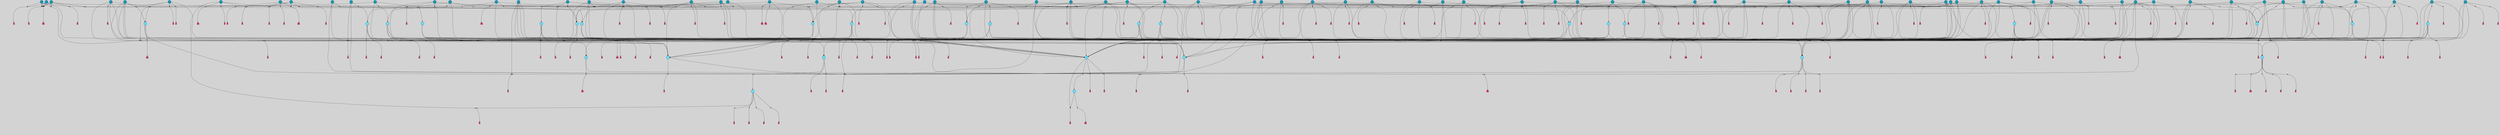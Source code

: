 // File exported with GEGELATI v1.3.1
// On the 2024-04-08 17:49:25
// With the File::TPGGraphDotExporter
digraph{
	graph[pad = "0.212, 0.055" bgcolor = lightgray]
	node[shape=circle style = filled label = ""]
		T3 [fillcolor="#66ddff"]
		T7 [fillcolor="#66ddff"]
		T9 [fillcolor="#66ddff"]
		T11 [fillcolor="#66ddff"]
		T24 [fillcolor="#66ddff"]
		T27 [fillcolor="#66ddff"]
		T90 [fillcolor="#66ddff"]
		T111 [fillcolor="#66ddff"]
		T129 [fillcolor="#66ddff"]
		T150 [fillcolor="#66ddff"]
		T159 [fillcolor="#66ddff"]
		T193 [fillcolor="#66ddff"]
		T211 [fillcolor="#66ddff"]
		T212 [fillcolor="#66ddff"]
		T215 [fillcolor="#66ddff"]
		T255 [fillcolor="#1199bb"]
		T321 [fillcolor="#66ddff"]
		T322 [fillcolor="#1199bb"]
		T399 [fillcolor="#66ddff"]
		T414 [fillcolor="#1199bb"]
		T421 [fillcolor="#1199bb"]
		T422 [fillcolor="#66ddff"]
		T426 [fillcolor="#66ddff"]
		T116 [fillcolor="#1199bb"]
		T448 [fillcolor="#66ddff"]
		T457 [fillcolor="#66ddff"]
		T471 [fillcolor="#1199bb"]
		T472 [fillcolor="#1199bb"]
		T479 [fillcolor="#66ddff"]
		T493 [fillcolor="#1199bb"]
		T506 [fillcolor="#66ddff"]
		T507 [fillcolor="#1199bb"]
		T510 [fillcolor="#1199bb"]
		T511 [fillcolor="#1199bb"]
		T521 [fillcolor="#1199bb"]
		T522 [fillcolor="#66ddff"]
		T535 [fillcolor="#1199bb"]
		T539 [fillcolor="#1199bb"]
		T547 [fillcolor="#1199bb"]
		T557 [fillcolor="#66ddff"]
		T563 [fillcolor="#1199bb"]
		T566 [fillcolor="#1199bb"]
		T568 [fillcolor="#1199bb"]
		T569 [fillcolor="#1199bb"]
		T570 [fillcolor="#1199bb"]
		T575 [fillcolor="#1199bb"]
		T577 [fillcolor="#1199bb"]
		T578 [fillcolor="#1199bb"]
		T580 [fillcolor="#1199bb"]
		T583 [fillcolor="#66ddff"]
		T585 [fillcolor="#66ddff"]
		T587 [fillcolor="#1199bb"]
		T590 [fillcolor="#1199bb"]
		T593 [fillcolor="#66ddff"]
		T595 [fillcolor="#1199bb"]
		T604 [fillcolor="#1199bb"]
		T606 [fillcolor="#1199bb"]
		T607 [fillcolor="#1199bb"]
		T608 [fillcolor="#1199bb"]
		T609 [fillcolor="#1199bb"]
		T610 [fillcolor="#1199bb"]
		T611 [fillcolor="#1199bb"]
		T612 [fillcolor="#1199bb"]
		T614 [fillcolor="#1199bb"]
		T615 [fillcolor="#1199bb"]
		T618 [fillcolor="#1199bb"]
		T620 [fillcolor="#66ddff"]
		T627 [fillcolor="#1199bb"]
		T628 [fillcolor="#1199bb"]
		T629 [fillcolor="#1199bb"]
		T631 [fillcolor="#1199bb"]
		T632 [fillcolor="#1199bb"]
		T633 [fillcolor="#1199bb"]
		T634 [fillcolor="#1199bb"]
		T635 [fillcolor="#1199bb"]
		T636 [fillcolor="#1199bb"]
		T637 [fillcolor="#1199bb"]
		T638 [fillcolor="#1199bb"]
		T640 [fillcolor="#1199bb"]
		T641 [fillcolor="#1199bb"]
		T643 [fillcolor="#1199bb"]
		T646 [fillcolor="#1199bb"]
		T648 [fillcolor="#1199bb"]
		T206 [fillcolor="#1199bb"]
		T650 [fillcolor="#1199bb"]
		T651 [fillcolor="#1199bb"]
		T594 [fillcolor="#1199bb"]
		T653 [fillcolor="#1199bb"]
		T655 [fillcolor="#1199bb"]
		T656 [fillcolor="#1199bb"]
		T657 [fillcolor="#1199bb"]
		T658 [fillcolor="#1199bb"]
		T659 [fillcolor="#1199bb"]
		T275 [fillcolor="#1199bb"]
		T660 [fillcolor="#1199bb"]
		T662 [fillcolor="#1199bb"]
		T663 [fillcolor="#1199bb"]
		T664 [fillcolor="#1199bb"]
		T665 [fillcolor="#1199bb"]
		T666 [fillcolor="#1199bb"]
		T667 [fillcolor="#1199bb"]
		T668 [fillcolor="#1199bb"]
		T669 [fillcolor="#1199bb"]
		T670 [fillcolor="#1199bb"]
		T671 [fillcolor="#1199bb"]
		T672 [fillcolor="#1199bb"]
		T673 [fillcolor="#1199bb"]
		T674 [fillcolor="#1199bb"]
		P8271 [fillcolor="#cccccc" shape=point] //6|
		I8271 [shape=box style=invis label="6|1&2|6#1|7&#92;n10|7&2|0#1|5&#92;n9|4&0|1#2|2&#92;n8|6&0|0#1|0&#92;n"]
		P8271 -> I8271[style=invis]
		A6326 [fillcolor="#ff3366" shape=box margin=0.03 width=0 height=0 label="3"]
		T3 -> P8271 -> A6326
		P8272 [fillcolor="#cccccc" shape=point] //3|
		I8272 [shape=box style=invis label="7|6&2|4#0|2&#92;n10|3&2|7#1|4&#92;n11|6&0|4#0|1&#92;n7|1&0|0#2|6&#92;n7|6&0|3#2|6&#92;n4|0&2|6#0|1&#92;n4|4&2|5#0|2&#92;n4|6&0|4#2|7&#92;n10|0&2|3#1|5&#92;n2|6&0|5#0|2&#92;n1|0&2|3#0|7&#92;n1|6&2|0#0|5&#92;n6|2&0|1#0|7&#92;n9|2&0|3#2|7&#92;n5|3&0|6#0|6&#92;n1|7&2|5#2|3&#92;n8|1&2|7#0|6&#92;n1|0&2|5#2|1&#92;n7|1&2|2#2|5&#92;n7|4&2|6#0|3&#92;n"]
		P8272 -> I8272[style=invis]
		A6327 [fillcolor="#ff3366" shape=box margin=0.03 width=0 height=0 label="4"]
		T3 -> P8272 -> A6327
		P8273 [fillcolor="#cccccc" shape=point] //-3|
		I8273 [shape=box style=invis label="1|6&2|7#0|7&#92;n10|2&0|7#1|3&#92;n9|6&2|7#2|2&#92;n5|3&0|7#0|7&#92;n1|6&2|3#0|0&#92;n2|3&2|3#2|2&#92;n5|1&2|6#0|6&#92;n"]
		P8273 -> I8273[style=invis]
		A6328 [fillcolor="#ff3366" shape=box margin=0.03 width=0 height=0 label="7"]
		T7 -> P8273 -> A6328
		P8274 [fillcolor="#cccccc" shape=point] //5|
		I8274 [shape=box style=invis label="0|5&2|3#0|1&#92;n0|6&2|1#2|4&#92;n6|2&2|6#0|7&#92;n7|4&0|3#0|1&#92;n5|4&0|7#1|6&#92;n9|1&0|5#2|2&#92;n6|3&2|3#1|7&#92;n11|7&2|4#1|6&#92;n2|5&0|1#0|0&#92;n4|7&0|0#0|2&#92;n6|2&0|6#0|0&#92;n2|1&2|6#2|4&#92;n10|0&2|0#1|0&#92;n6|6&2|4#0|6&#92;n"]
		P8274 -> I8274[style=invis]
		A6329 [fillcolor="#ff3366" shape=box margin=0.03 width=0 height=0 label="8"]
		T7 -> P8274 -> A6329
		P8275 [fillcolor="#cccccc" shape=point] //-6|
		I8275 [shape=box style=invis label="11|1&0|7#2|0&#92;n10|4&0|1#1|0&#92;n4|3&2|4#2|1&#92;n0|5&2|0#0|0&#92;n6|1&0|0#0|3&#92;n8|2&2|0#0|4&#92;n11|4&2|0#1|6&#92;n7|0&2|6#2|3&#92;n5|3&2|6#2|0&#92;n2|0&2|0#0|4&#92;n"]
		P8275 -> I8275[style=invis]
		A6330 [fillcolor="#ff3366" shape=box margin=0.03 width=0 height=0 label="9"]
		T9 -> P8275 -> A6330
		P8276 [fillcolor="#cccccc" shape=point] //2|
		I8276 [shape=box style=invis label="6|3&2|7#1|4&#92;n8|6&0|0#2|5&#92;n2|1&0|2#0|3&#92;n8|7&0|6#0|4&#92;n2|1&2|0#0|1&#92;n0|0&2|2#2|3&#92;n6|6&0|7#2|1&#92;n6|1&0|7#2|6&#92;n5|4&2|7#0|4&#92;n0|3&0|4#2|0&#92;n11|0&2|0#2|5&#92;n4|5&2|5#2|4&#92;n5|7&0|6#0|4&#92;n9|7&2|5#0|3&#92;n5|4&2|1#0|3&#92;n5|3&0|1#1|7&#92;n0|4&0|3#2|5&#92;n"]
		P8276 -> I8276[style=invis]
		A6331 [fillcolor="#ff3366" shape=box margin=0.03 width=0 height=0 label="10"]
		T9 -> P8276 -> A6331
		P8277 [fillcolor="#cccccc" shape=point] //6|
		I8277 [shape=box style=invis label="3|0&2|7#2|2&#92;n3|2&0|4#2|5&#92;n5|1&0|2#1|0&#92;n8|7&0|1#2|0&#92;n8|5&0|3#0|6&#92;n0|2&0|2#2|3&#92;n1|5&2|5#0|5&#92;n5|6&0|6#0|7&#92;n6|7&0|0#2|6&#92;n1|2&2|3#0|0&#92;n7|7&2|3#0|4&#92;n0|7&2|7#0|6&#92;n1|0&2|2#2|7&#92;n4|4&0|1#0|0&#92;n"]
		P8277 -> I8277[style=invis]
		A6332 [fillcolor="#ff3366" shape=box margin=0.03 width=0 height=0 label="11"]
		T11 -> P8277 -> A6332
		P8278 [fillcolor="#cccccc" shape=point] //-4|
		I8278 [shape=box style=invis label="4|1&0|4#2|6&#92;n1|2&2|2#2|0&#92;n1|2&2|0#0|6&#92;n8|4&2|3#2|5&#92;n5|5&2|1#1|0&#92;n"]
		P8278 -> I8278[style=invis]
		A6333 [fillcolor="#ff3366" shape=box margin=0.03 width=0 height=0 label="12"]
		T11 -> P8278 -> A6333
		P8279 [fillcolor="#cccccc" shape=point] //1|
		I8279 [shape=box style=invis label="5|1&0|6#2|7&#92;n2|4&0|4#2|2&#92;n0|6&0|5#0|4&#92;n10|6&2|5#1|6&#92;n9|3&0|1#1|7&#92;n10|3&2|2#1|0&#92;n5|0&0|0#2|1&#92;n11|3&2|3#1|5&#92;n10|3&0|1#1|0&#92;n2|4&0|1#0|1&#92;n0|2&0|3#2|4&#92;n9|2&2|1#2|5&#92;n11|7&2|6#2|6&#92;n"]
		P8279 -> I8279[style=invis]
		T24 -> P8279 -> T7
		P8280 [fillcolor="#cccccc" shape=point] //5|
		I8280 [shape=box style=invis label="3|0&2|0#0|1&#92;n3|0&0|7#0|1&#92;n5|3&0|2#2|6&#92;n4|4&2|4#2|6&#92;n11|2&0|7#1|6&#92;n2|7&2|2#2|5&#92;n9|3&2|6#2|7&#92;n7|7&0|0#0|4&#92;n6|1&2|4#2|3&#92;n5|4&2|0#1|6&#92;n1|3&0|7#0|4&#92;n"]
		P8280 -> I8280[style=invis]
		A6334 [fillcolor="#ff3366" shape=box margin=0.03 width=0 height=0 label="7"]
		T24 -> P8280 -> A6334
		P8281 [fillcolor="#cccccc" shape=point] //-2|
		I8281 [shape=box style=invis label="4|1&0|4#0|3&#92;n4|2&0|5#2|0&#92;n5|5&2|6#0|5&#92;n1|4&0|1#0|2&#92;n6|3&2|7#1|5&#92;n0|4&2|0#0|3&#92;n8|5&2|5#1|2&#92;n10|7&2|7#1|1&#92;n3|4&0|0#2|1&#92;n3|6&2|5#2|5&#92;n8|3&0|1#0|7&#92;n10|0&2|7#1|3&#92;n4|1&2|4#0|1&#92;n9|3&2|0#0|4&#92;n3|6&2|0#0|4&#92;n1|2&0|6#2|1&#92;n4|0&2|1#2|2&#92;n"]
		P8281 -> I8281[style=invis]
		A6335 [fillcolor="#ff3366" shape=box margin=0.03 width=0 height=0 label="14"]
		T24 -> P8281 -> A6335
		P8282 [fillcolor="#cccccc" shape=point] //2|
		I8282 [shape=box style=invis label="9|1&2|3#0|1&#92;n5|2&2|0#2|4&#92;n3|6&2|5#2|7&#92;n7|0&2|5#0|4&#92;n1|2&0|3#0|5&#92;n7|3&2|7#0|0&#92;n"]
		P8282 -> I8282[style=invis]
		A6336 [fillcolor="#ff3366" shape=box margin=0.03 width=0 height=0 label="2"]
		T27 -> P8282 -> A6336
		P8283 [fillcolor="#cccccc" shape=point] //-6|
		I8283 [shape=box style=invis label="7|5&0|4#0|4&#92;n11|0&2|5#2|1&#92;n"]
		P8283 -> I8283[style=invis]
		A6337 [fillcolor="#ff3366" shape=box margin=0.03 width=0 height=0 label="3"]
		T27 -> P8283 -> A6337
		T27 -> P8272
		P8284 [fillcolor="#cccccc" shape=point] //0|
		I8284 [shape=box style=invis label="2|5&0|1#0|6&#92;n6|1&2|2#2|7&#92;n8|0&0|3#1|4&#92;n4|3&2|5#2|4&#92;n8|1&2|4#0|0&#92;n6|6&0|1#2|6&#92;n11|7&2|4#2|5&#92;n6|2&2|4#0|2&#92;n8|5&2|4#2|4&#92;n2|1&2|1#2|2&#92;n2|7&2|5#2|6&#92;n9|7&0|5#0|4&#92;n1|2&0|5#2|6&#92;n4|2&2|3#2|7&#92;n3|3&2|1#0|2&#92;n"]
		P8284 -> I8284[style=invis]
		A6338 [fillcolor="#ff3366" shape=box margin=0.03 width=0 height=0 label="5"]
		T27 -> P8284 -> A6338
		P8285 [fillcolor="#cccccc" shape=point] //0|
		I8285 [shape=box style=invis label="4|0&0|3#2|7&#92;n10|2&0|3#1|7&#92;n3|5&0|2#0|3&#92;n4|5&0|0#2|1&#92;n10|7&2|0#1|2&#92;n5|3&2|3#1|6&#92;n9|5&2|0#0|4&#92;n5|4&2|7#0|2&#92;n10|3&2|7#1|4&#92;n7|2&0|1#2|6&#92;n8|6&0|5#0|5&#92;n8|7&2|3#0|5&#92;n2|6&2|4#0|0&#92;n"]
		P8285 -> I8285[style=invis]
		A6339 [fillcolor="#ff3366" shape=box margin=0.03 width=0 height=0 label="5"]
		T27 -> P8285 -> A6339
		P8286 [fillcolor="#cccccc" shape=point] //-2|
		I8286 [shape=box style=invis label="8|4&2|1#2|5&#92;n4|1&0|7#2|1&#92;n5|7&2|3#2|2&#92;n10|4&2|5#1|7&#92;n10|0&2|6#1|3&#92;n4|5&2|7#0|6&#92;n9|5&2|4#0|4&#92;n2|4&0|5#0|7&#92;n11|1&2|4#2|6&#92;n5|6&0|7#1|2&#92;n2|7&2|7#2|6&#92;n5|2&0|5#1|5&#92;n3|0&0|6#0|2&#92;n4|0&0|4#2|4&#92;n4|4&2|6#0|7&#92;n10|6&2|0#1|4&#92;n9|7&0|3#1|4&#92;n1|4&2|6#0|3&#92;n11|5&2|6#0|3&#92;n0|3&0|5#0|1&#92;n"]
		P8286 -> I8286[style=invis]
		A6340 [fillcolor="#ff3366" shape=box margin=0.03 width=0 height=0 label="13"]
		T90 -> P8286 -> A6340
		P8287 [fillcolor="#cccccc" shape=point] //4|
		I8287 [shape=box style=invis label="7|1&2|6#1|3&#92;n10|1&0|3#1|6&#92;n8|5&2|3#2|1&#92;n11|5&0|0#2|6&#92;n4|1&0|6#0|0&#92;n11|1&0|2#0|3&#92;n2|0&2|1#0|7&#92;n"]
		P8287 -> I8287[style=invis]
		A6341 [fillcolor="#ff3366" shape=box margin=0.03 width=0 height=0 label="2"]
		T90 -> P8287 -> A6341
		P8288 [fillcolor="#cccccc" shape=point] //7|
		I8288 [shape=box style=invis label="10|3&0|1#1|4&#92;n4|6&0|0#0|2&#92;n4|5&0|6#0|0&#92;n4|3&0|6#2|1&#92;n7|0&0|3#1|2&#92;n4|7&0|6#0|5&#92;n7|6&0|7#0|6&#92;n6|6&0|0#0|3&#92;n11|1&0|4#2|5&#92;n10|2&0|3#1|2&#92;n"]
		P8288 -> I8288[style=invis]
		A6342 [fillcolor="#ff3366" shape=box margin=0.03 width=0 height=0 label="4"]
		T90 -> P8288 -> A6342
		P8289 [fillcolor="#cccccc" shape=point] //-3|
		I8289 [shape=box style=invis label="8|1&2|3#0|5&#92;n0|6&0|5#0|5&#92;n3|7&2|1#0|6&#92;n3|5&0|1#0|0&#92;n9|5&2|0#0|4&#92;n3|5&0|2#0|3&#92;n10|6&2|4#1|0&#92;n9|4&2|7#2|6&#92;n1|7&2|5#2|2&#92;n"]
		P8289 -> I8289[style=invis]
		A6343 [fillcolor="#ff3366" shape=box margin=0.03 width=0 height=0 label="5"]
		T90 -> P8289 -> A6343
		P8290 [fillcolor="#cccccc" shape=point] //-7|
		I8290 [shape=box style=invis label="3|0&2|0#0|1&#92;n1|1&0|2#0|4&#92;n11|2&0|7#1|6&#92;n9|7&0|0#0|4&#92;n3|0&0|7#0|1&#92;n9|3&2|6#2|7&#92;n5|3&0|2#2|6&#92;n6|1&2|4#2|3&#92;n5|4&2|0#1|6&#92;n1|3&0|7#0|7&#92;n"]
		P8290 -> I8290[style=invis]
		A6344 [fillcolor="#ff3366" shape=box margin=0.03 width=0 height=0 label="7"]
		T90 -> P8290 -> A6344
		P8291 [fillcolor="#cccccc" shape=point] //-5|
		I8291 [shape=box style=invis label="0|0&2|3#0|2&#92;n10|5&0|6#1|3&#92;n7|3&0|6#2|3&#92;n3|4&0|6#0|6&#92;n10|5&0|2#1|1&#92;n5|0&0|1#0|3&#92;n6|6&2|5#1|5&#92;n7|4&0|2#1|7&#92;n5|7&0|1#2|5&#92;n1|5&0|0#0|3&#92;n7|5&2|1#2|6&#92;n9|0&0|2#0|0&#92;n4|0&2|4#0|0&#92;n4|6&0|0#2|3&#92;n3|1&0|6#2|5&#92;n7|7&2|1#2|3&#92;n9|4&2|2#0|6&#92;n"]
		P8291 -> I8291[style=invis]
		T111 -> P8291 -> T9
		P8292 [fillcolor="#cccccc" shape=point] //7|
		I8292 [shape=box style=invis label="7|4&2|1#2|0&#92;n4|1&2|4#2|3&#92;n5|0&2|0#2|2&#92;n6|1&2|4#2|6&#92;n"]
		P8292 -> I8292[style=invis]
		A6345 [fillcolor="#ff3366" shape=box margin=0.03 width=0 height=0 label="9"]
		T111 -> P8292 -> A6345
		P8293 [fillcolor="#cccccc" shape=point] //2|
		I8293 [shape=box style=invis label="3|0&2|0#0|1&#92;n11|2&0|7#1|6&#92;n8|7&2|4#0|5&#92;n5|3&0|2#2|6&#92;n4|4&2|4#2|6&#92;n3|0&0|7#0|1&#92;n2|7&2|2#2|5&#92;n9|3&2|6#2|7&#92;n7|7&0|0#0|4&#92;n6|1&2|4#1|3&#92;n5|4&2|0#1|6&#92;n1|3&0|7#0|4&#92;n"]
		P8293 -> I8293[style=invis]
		A6346 [fillcolor="#ff3366" shape=box margin=0.03 width=0 height=0 label="7"]
		T111 -> P8293 -> A6346
		T111 -> P8275
		P8294 [fillcolor="#cccccc" shape=point] //8|
		I8294 [shape=box style=invis label="9|0&0|1#2|0&#92;n10|1&2|5#1|4&#92;n8|2&2|6#0|4&#92;n2|4&2|5#2|3&#92;n4|2&2|2#0|2&#92;n7|5&0|2#0|0&#92;n8|2&2|1#1|3&#92;n8|7&0|7#2|1&#92;n1|1&0|0#0|7&#92;n5|6&2|5#1|0&#92;n6|6&2|5#0|0&#92;n11|4&0|3#2|6&#92;n4|2&2|4#0|7&#92;n5|6&0|1#2|0&#92;n11|3&0|2#0|7&#92;n"]
		P8294 -> I8294[style=invis]
		A6347 [fillcolor="#ff3366" shape=box margin=0.03 width=0 height=0 label="6"]
		T129 -> P8294 -> A6347
		T129 -> P8280
		P8295 [fillcolor="#cccccc" shape=point] //10|
		I8295 [shape=box style=invis label="4|5&2|7#2|1&#92;n1|7&2|3#0|6&#92;n3|5&2|2#0|3&#92;n10|3&0|7#1|4&#92;n7|1&0|4#2|6&#92;n10|2&0|3#1|7&#92;n9|5&2|0#0|4&#92;n4|0&0|3#2|7&#92;n11|4&2|6#1|2&#92;n5|4&2|7#0|2&#92;n2|6&2|4#0|0&#92;n6|5&0|7#2|1&#92;n5|3&2|3#1|6&#92;n10|7&2|0#1|2&#92;n"]
		P8295 -> I8295[style=invis]
		A6348 [fillcolor="#ff3366" shape=box margin=0.03 width=0 height=0 label="5"]
		T129 -> P8295 -> A6348
		P8296 [fillcolor="#cccccc" shape=point] //5|
		I8296 [shape=box style=invis label="9|4&2|3#1|3&#92;n0|4&2|4#0|5&#92;n6|1&2|6#2|5&#92;n4|0&0|5#2|0&#92;n"]
		P8296 -> I8296[style=invis]
		A6349 [fillcolor="#ff3366" shape=box margin=0.03 width=0 height=0 label="7"]
		T129 -> P8296 -> A6349
		P8297 [fillcolor="#cccccc" shape=point] //6|
		I8297 [shape=box style=invis label="9|4&2|7#0|6&#92;n8|4&0|1#1|0&#92;n1|3&0|0#2|1&#92;n2|4&0|6#2|2&#92;n5|1&2|5#0|7&#92;n3|0&0|3#2|6&#92;n2|2&2|6#0|2&#92;n8|4&0|4#2|2&#92;n5|1&2|4#0|3&#92;n9|4&0|6#0|6&#92;n5|0&2|2#1|5&#92;n11|7&0|0#1|1&#92;n0|4&0|3#0|3&#92;n7|7&2|4#2|5&#92;n1|5&0|1#2|1&#92;n"]
		P8297 -> I8297[style=invis]
		A6350 [fillcolor="#ff3366" shape=box margin=0.03 width=0 height=0 label="1"]
		T129 -> P8297 -> A6350
		P8298 [fillcolor="#cccccc" shape=point] //-3|
		I8298 [shape=box style=invis label="2|6&0|0#0|7&#92;n9|6&2|0#0|6&#92;n3|0&0|5#0|1&#92;n5|5&0|4#0|3&#92;n6|1&2|4#2|3&#92;n2|7&2|2#2|5&#92;n5|3&0|2#2|6&#92;n7|7&0|0#0|4&#92;n5|4&2|0#1|6&#92;n9|3&2|6#2|7&#92;n1|3&0|7#0|4&#92;n"]
		P8298 -> I8298[style=invis]
		A6351 [fillcolor="#ff3366" shape=box margin=0.03 width=0 height=0 label="7"]
		T150 -> P8298 -> A6351
		P8299 [fillcolor="#cccccc" shape=point] //4|
		I8299 [shape=box style=invis label="6|0&0|7#1|0&#92;n8|6&2|6#2|7&#92;n"]
		P8299 -> I8299[style=invis]
		A6352 [fillcolor="#ff3366" shape=box margin=0.03 width=0 height=0 label="3"]
		T150 -> P8299 -> A6352
		P8300 [fillcolor="#cccccc" shape=point] //0|
		I8300 [shape=box style=invis label="2|5&0|1#0|6&#92;n6|1&2|2#2|7&#92;n8|0&0|3#1|4&#92;n11|7&2|4#2|5&#92;n8|1&2|4#0|0&#92;n6|6&0|1#2|6&#92;n7|0&2|4#1|0&#92;n4|1&2|5#2|4&#92;n6|2&2|4#0|2&#92;n8|5&2|4#2|4&#92;n2|1&2|1#2|2&#92;n2|7&2|5#2|6&#92;n9|7&0|5#0|4&#92;n1|2&0|5#2|6&#92;n4|2&2|3#2|7&#92;n3|3&2|1#0|2&#92;n"]
		P8300 -> I8300[style=invis]
		A6353 [fillcolor="#ff3366" shape=box margin=0.03 width=0 height=0 label="5"]
		T150 -> P8300 -> A6353
		P8301 [fillcolor="#cccccc" shape=point] //-8|
		I8301 [shape=box style=invis label="7|5&0|4#2|4&#92;n"]
		P8301 -> I8301[style=invis]
		A6354 [fillcolor="#ff3366" shape=box margin=0.03 width=0 height=0 label="3"]
		T150 -> P8301 -> A6354
		P8302 [fillcolor="#cccccc" shape=point] //7|
		I8302 [shape=box style=invis label="1|6&2|7#0|7&#92;n9|6&2|7#2|2&#92;n10|2&0|7#1|0&#92;n1|6&2|3#0|0&#92;n5|0&2|2#1|1&#92;n2|3&2|3#2|2&#92;n5|1&2|6#0|6&#92;n"]
		P8302 -> I8302[style=invis]
		T150 -> P8302 -> T90
		P8303 [fillcolor="#cccccc" shape=point] //7|
		I8303 [shape=box style=invis label="7|0&2|1#2|0&#92;n9|7&2|1#1|7&#92;n8|2&0|1#1|0&#92;n6|6&0|2#1|1&#92;n2|2&0|5#0|0&#92;n5|7&0|0#2|1&#92;n5|1&2|5#1|5&#92;n4|7&2|4#2|3&#92;n10|5&2|2#1|5&#92;n1|3&2|2#2|0&#92;n10|2&2|6#1|5&#92;n"]
		P8303 -> I8303[style=invis]
		A6355 [fillcolor="#ff3366" shape=box margin=0.03 width=0 height=0 label="1"]
		T159 -> P8303 -> A6355
		P8304 [fillcolor="#cccccc" shape=point] //7|
		I8304 [shape=box style=invis label="7|4&2|7#0|4&#92;n4|6&0|1#2|5&#92;n2|1&2|3#0|0&#92;n4|3&2|0#0|1&#92;n0|0&2|7#2|7&#92;n7|7&0|5#2|3&#92;n5|0&2|1#2|2&#92;n10|0&0|4#1|2&#92;n4|4&0|7#0|0&#92;n6|7&0|2#0|1&#92;n1|4&2|5#0|4&#92;n"]
		P8304 -> I8304[style=invis]
		A6356 [fillcolor="#ff3366" shape=box margin=0.03 width=0 height=0 label="0"]
		T159 -> P8304 -> A6356
		P8305 [fillcolor="#cccccc" shape=point] //5|
		I8305 [shape=box style=invis label="0|5&2|3#0|1&#92;n0|6&2|1#2|4&#92;n6|2&2|6#0|7&#92;n9|0&2|7#1|1&#92;n7|4&0|3#0|1&#92;n11|7&2|4#1|6&#92;n9|1&0|5#2|2&#92;n5|4&0|7#1|6&#92;n2|5&0|1#0|0&#92;n4|7&0|0#0|2&#92;n6|2&0|6#0|0&#92;n2|1&2|6#2|4&#92;n10|0&0|0#1|0&#92;n6|6&2|4#0|6&#92;n"]
		P8305 -> I8305[style=invis]
		T159 -> P8305 -> T129
		P8306 [fillcolor="#cccccc" shape=point] //-2|
		I8306 [shape=box style=invis label="1|0&0|3#0|3&#92;n2|7&0|4#0|4&#92;n11|6&2|1#1|4&#92;n6|1&2|5#0|0&#92;n2|0&2|0#0|6&#92;n1|3&2|1#0|4&#92;n"]
		P8306 -> I8306[style=invis]
		A6357 [fillcolor="#ff3366" shape=box margin=0.03 width=0 height=0 label="2"]
		T193 -> P8306 -> A6357
		P8307 [fillcolor="#cccccc" shape=point] //3|
		I8307 [shape=box style=invis label="5|4&2|7#0|4&#92;n0|4&0|3#2|5&#92;n8|6&0|0#2|5&#92;n2|1&0|2#0|3&#92;n9|7&0|6#0|4&#92;n0|0&2|2#2|3&#92;n6|6&0|7#2|1&#92;n6|1&0|7#2|6&#92;n0|3&0|4#2|0&#92;n11|0&2|0#2|5&#92;n4|5&2|5#2|4&#92;n5|3&0|1#1|7&#92;n9|7&2|2#0|3&#92;n5|4&2|1#0|3&#92;n5|0&0|6#0|4&#92;n0|0&0|1#2|0&#92;n"]
		P8307 -> I8307[style=invis]
		A6358 [fillcolor="#ff3366" shape=box margin=0.03 width=0 height=0 label="10"]
		T193 -> P8307 -> A6358
		P8308 [fillcolor="#cccccc" shape=point] //-1|
		I8308 [shape=box style=invis label="1|7&2|1#0|6&#92;n8|1&2|3#0|5&#92;n10|6&2|7#1|0&#92;n1|7&2|5#0|2&#92;n0|3&0|3#2|2&#92;n3|5&0|1#0|0&#92;n3|5&0|2#0|3&#92;n1|5&2|0#0|4&#92;n5|7&2|2#2|5&#92;n4|0&2|3#0|3&#92;n"]
		P8308 -> I8308[style=invis]
		T193 -> P8308 -> T3
		P8309 [fillcolor="#cccccc" shape=point] //10|
		I8309 [shape=box style=invis label="6|1&2|4#2|3&#92;n3|0&0|7#0|1&#92;n5|3&0|2#2|6&#92;n4|4&0|4#2|6&#92;n5|4&2|0#1|6&#92;n10|5&0|6#1|5&#92;n2|5&2|1#2|2&#92;n1|3&0|7#0|4&#92;n3|0&2|0#0|1&#92;n11|2&0|5#1|6&#92;n9|3&2|6#2|7&#92;n7|7&0|0#0|4&#92;n"]
		P8309 -> I8309[style=invis]
		A6359 [fillcolor="#ff3366" shape=box margin=0.03 width=0 height=0 label="7"]
		T193 -> P8309 -> A6359
		P8310 [fillcolor="#cccccc" shape=point] //5|
		I8310 [shape=box style=invis label="3|0&2|0#0|1&#92;n3|0&0|7#0|1&#92;n5|3&0|2#2|6&#92;n4|4&2|4#2|6&#92;n11|2&0|7#1|6&#92;n2|7&2|2#2|5&#92;n9|3&2|6#2|7&#92;n7|7&0|0#0|4&#92;n6|1&2|4#2|3&#92;n5|4&2|0#1|6&#92;n1|3&0|7#0|4&#92;n"]
		P8310 -> I8310[style=invis]
		A6360 [fillcolor="#ff3366" shape=box margin=0.03 width=0 height=0 label="7"]
		T211 -> P8310 -> A6360
		P8311 [fillcolor="#cccccc" shape=point] //10|
		I8311 [shape=box style=invis label="4|5&2|7#2|1&#92;n1|7&2|3#0|6&#92;n3|5&2|2#0|3&#92;n10|3&0|7#1|4&#92;n7|1&0|4#2|6&#92;n10|2&0|3#1|7&#92;n9|5&2|0#0|4&#92;n4|0&0|3#2|7&#92;n11|4&2|6#1|2&#92;n5|4&2|7#0|2&#92;n2|6&2|4#0|0&#92;n6|5&0|7#2|1&#92;n5|3&2|3#1|6&#92;n10|7&2|0#1|2&#92;n"]
		P8311 -> I8311[style=invis]
		A6361 [fillcolor="#ff3366" shape=box margin=0.03 width=0 height=0 label="5"]
		T211 -> P8311 -> A6361
		P8312 [fillcolor="#cccccc" shape=point] //8|
		I8312 [shape=box style=invis label="9|0&0|1#2|0&#92;n10|1&2|5#1|4&#92;n8|2&2|6#0|4&#92;n2|4&2|5#2|3&#92;n4|2&2|2#0|2&#92;n7|5&0|2#0|0&#92;n8|2&2|1#1|3&#92;n8|7&0|7#2|1&#92;n1|1&0|0#0|7&#92;n5|6&2|5#1|0&#92;n6|6&2|5#0|0&#92;n11|4&0|3#2|6&#92;n4|2&2|4#0|7&#92;n5|6&0|1#2|0&#92;n11|3&0|2#0|7&#92;n"]
		P8312 -> I8312[style=invis]
		A6362 [fillcolor="#ff3366" shape=box margin=0.03 width=0 height=0 label="6"]
		T211 -> P8312 -> A6362
		P8313 [fillcolor="#cccccc" shape=point] //5|
		I8313 [shape=box style=invis label="0|5&2|3#0|1&#92;n0|6&2|1#2|4&#92;n6|2&2|6#0|7&#92;n9|0&2|7#1|1&#92;n7|4&0|3#0|1&#92;n11|7&2|4#1|6&#92;n9|1&0|5#2|2&#92;n5|4&0|7#1|6&#92;n2|5&0|1#0|0&#92;n4|7&0|0#0|2&#92;n6|2&0|6#0|0&#92;n2|1&2|6#2|4&#92;n10|0&0|0#1|0&#92;n6|6&2|4#0|6&#92;n"]
		P8313 -> I8313[style=invis]
		T212 -> P8313 -> T211
		P8314 [fillcolor="#cccccc" shape=point] //6|
		I8314 [shape=box style=invis label="9|4&2|7#0|6&#92;n8|4&0|1#1|0&#92;n1|3&0|0#2|1&#92;n2|4&0|6#2|2&#92;n5|1&2|5#0|7&#92;n3|0&0|3#2|6&#92;n2|2&2|6#0|2&#92;n8|4&0|4#2|2&#92;n5|1&2|4#0|3&#92;n9|4&0|6#0|6&#92;n5|0&2|2#1|5&#92;n11|7&0|0#1|1&#92;n0|4&0|3#0|3&#92;n7|7&2|4#2|5&#92;n1|5&0|1#2|1&#92;n"]
		P8314 -> I8314[style=invis]
		A6363 [fillcolor="#ff3366" shape=box margin=0.03 width=0 height=0 label="1"]
		T211 -> P8314 -> A6363
		P8315 [fillcolor="#cccccc" shape=point] //7|
		I8315 [shape=box style=invis label="7|4&2|7#0|4&#92;n4|6&0|1#2|5&#92;n2|1&2|3#0|0&#92;n4|3&2|0#0|1&#92;n0|0&2|7#2|7&#92;n7|7&0|5#2|3&#92;n5|0&2|1#2|2&#92;n10|0&0|4#1|2&#92;n4|4&0|7#0|0&#92;n6|7&0|2#0|1&#92;n1|4&2|5#0|4&#92;n"]
		P8315 -> I8315[style=invis]
		A6364 [fillcolor="#ff3366" shape=box margin=0.03 width=0 height=0 label="0"]
		T212 -> P8315 -> A6364
		P8316 [fillcolor="#cccccc" shape=point] //5|
		I8316 [shape=box style=invis label="9|4&2|3#1|3&#92;n0|4&2|4#0|5&#92;n6|1&2|6#2|5&#92;n4|0&0|5#2|0&#92;n"]
		P8316 -> I8316[style=invis]
		A6365 [fillcolor="#ff3366" shape=box margin=0.03 width=0 height=0 label="7"]
		T211 -> P8316 -> A6365
		P8317 [fillcolor="#cccccc" shape=point] //7|
		I8317 [shape=box style=invis label="7|0&2|1#2|0&#92;n9|7&2|1#1|7&#92;n8|2&0|1#1|0&#92;n6|6&0|2#1|1&#92;n2|2&0|5#0|0&#92;n5|7&0|0#2|1&#92;n5|1&2|5#1|5&#92;n4|7&2|4#2|3&#92;n10|5&2|2#1|5&#92;n1|3&2|2#2|0&#92;n10|2&2|6#1|5&#92;n"]
		P8317 -> I8317[style=invis]
		A6366 [fillcolor="#ff3366" shape=box margin=0.03 width=0 height=0 label="1"]
		T212 -> P8317 -> A6366
		P8318 [fillcolor="#cccccc" shape=point] //-1|
		I8318 [shape=box style=invis label="11|7&2|0#1|7&#92;n1|5&2|4#2|4&#92;n4|3&0|1#0|5&#92;n1|6&0|0#0|4&#92;n8|6&2|4#0|0&#92;n4|0&0|0#0|5&#92;n10|4&2|0#1|0&#92;n9|6&2|5#1|3&#92;n0|7&2|1#0|5&#92;n0|6&2|3#2|0&#92;n4|4&0|5#0|1&#92;n"]
		P8318 -> I8318[style=invis]
		A6367 [fillcolor="#ff3366" shape=box margin=0.03 width=0 height=0 label="12"]
		T215 -> P8318 -> A6367
		P8319 [fillcolor="#cccccc" shape=point] //1|
		I8319 [shape=box style=invis label="9|3&0|0#1|1&#92;n4|6&0|5#0|7&#92;n3|6&0|0#2|0&#92;n6|2&2|5#1|4&#92;n8|7&0|7#0|0&#92;n5|0&2|6#0|6&#92;n"]
		P8319 -> I8319[style=invis]
		A6368 [fillcolor="#ff3366" shape=box margin=0.03 width=0 height=0 label="5"]
		T215 -> P8319 -> A6368
		P8320 [fillcolor="#cccccc" shape=point] //5|
		I8320 [shape=box style=invis label="4|4&0|6#2|1&#92;n7|6&0|1#1|4&#92;n6|2&0|7#1|3&#92;n9|1&2|6#0|7&#92;n1|6&2|3#0|0&#92;n2|3&2|3#2|2&#92;n1|0&2|7#2|7&#92;n10|3&0|7#1|7&#92;n"]
		P8320 -> I8320[style=invis]
		A6369 [fillcolor="#ff3366" shape=box margin=0.03 width=0 height=0 label="7"]
		T215 -> P8320 -> A6369
		T255 -> P8308
		P8321 [fillcolor="#cccccc" shape=point] //-9|
		I8321 [shape=box style=invis label="7|1&0|0#2|6&#92;n1|6&0|4#2|7&#92;n7|6&2|4#0|2&#92;n10|7&2|1#1|3&#92;n7|6&0|3#2|6&#92;n4|0&2|2#2|1&#92;n1|0&0|5#2|3&#92;n6|1&2|6#1|1&#92;n7|4&2|6#1|0&#92;n9|5&0|1#0|2&#92;n9|2&0|3#0|7&#92;n6|0&2|7#0|6&#92;n10|5&2|3#1|5&#92;n10|0&2|7#1|4&#92;n1|0&2|3#0|7&#92;n5|2&0|6#0|6&#92;n2|6&0|1#0|2&#92;n7|4&2|5#0|3&#92;n3|6&2|4#0|5&#92;n1|6&2|0#0|5&#92;n"]
		P8321 -> I8321[style=invis]
		A6370 [fillcolor="#ff3366" shape=box margin=0.03 width=0 height=0 label="4"]
		T255 -> P8321 -> A6370
		P8322 [fillcolor="#cccccc" shape=point] //7|
		I8322 [shape=box style=invis label="9|6&2|6#1|3&#92;n9|7&2|0#1|7&#92;n3|0&2|0#0|0&#92;n1|6&0|0#0|4&#92;n7|4&0|3#0|1&#92;n"]
		P8322 -> I8322[style=invis]
		A6371 [fillcolor="#ff3366" shape=box margin=0.03 width=0 height=0 label="12"]
		T255 -> P8322 -> A6371
		P8323 [fillcolor="#cccccc" shape=point] //-9|
		I8323 [shape=box style=invis label="11|5&0|0#2|6&#92;n8|5&2|3#2|1&#92;n7|1&0|6#1|3&#92;n11|4&0|2#0|1&#92;n9|0&2|7#1|6&#92;n10|1&0|3#1|6&#92;n0|3&0|4#2|5&#92;n5|7&2|3#1|6&#92;n2|0&2|1#0|7&#92;n"]
		P8323 -> I8323[style=invis]
		A6372 [fillcolor="#ff3366" shape=box margin=0.03 width=0 height=0 label="2"]
		T255 -> P8323 -> A6372
		P8324 [fillcolor="#cccccc" shape=point] //-7|
		I8324 [shape=box style=invis label="9|1&2|7#2|1&#92;n7|0&2|0#2|7&#92;n2|3&2|3#2|2&#92;n8|5&2|1#0|3&#92;n5|5&0|7#0|1&#92;n1|6&2|7#0|7&#92;n10|2&0|7#1|3&#92;n6|4&2|2#2|4&#92;n0|6&2|5#0|2&#92;n"]
		P8324 -> I8324[style=invis]
		A6373 [fillcolor="#ff3366" shape=box margin=0.03 width=0 height=0 label="7"]
		T255 -> P8324 -> A6373
		P8325 [fillcolor="#cccccc" shape=point] //-7|
		I8325 [shape=box style=invis label="9|1&2|7#2|1&#92;n7|0&2|0#2|7&#92;n2|3&2|3#2|2&#92;n8|5&2|1#0|3&#92;n5|5&0|7#0|1&#92;n1|6&2|7#0|7&#92;n10|2&0|7#1|3&#92;n6|4&2|2#2|4&#92;n0|6&2|5#0|2&#92;n"]
		P8325 -> I8325[style=invis]
		A6374 [fillcolor="#ff3366" shape=box margin=0.03 width=0 height=0 label="7"]
		T322 -> P8325 -> A6374
		P8326 [fillcolor="#cccccc" shape=point] //-9|
		I8326 [shape=box style=invis label="11|5&0|0#2|6&#92;n8|5&2|3#2|1&#92;n7|1&0|6#1|3&#92;n11|4&0|2#0|1&#92;n9|0&2|7#1|6&#92;n10|1&0|3#1|6&#92;n0|3&0|4#2|5&#92;n5|7&2|3#1|6&#92;n2|0&2|1#0|7&#92;n"]
		P8326 -> I8326[style=invis]
		A6375 [fillcolor="#ff3366" shape=box margin=0.03 width=0 height=0 label="2"]
		T322 -> P8326 -> A6375
		P8327 [fillcolor="#cccccc" shape=point] //-9|
		I8327 [shape=box style=invis label="7|1&0|0#2|6&#92;n1|6&0|4#2|7&#92;n7|6&2|4#0|2&#92;n10|7&2|1#1|3&#92;n7|6&0|3#2|6&#92;n4|0&2|2#2|1&#92;n1|0&0|5#2|3&#92;n6|1&2|6#1|1&#92;n7|4&2|6#1|0&#92;n9|5&0|1#0|2&#92;n9|2&0|3#0|7&#92;n6|0&2|7#0|6&#92;n10|5&2|3#1|5&#92;n10|0&2|7#1|4&#92;n1|0&2|3#0|7&#92;n5|2&0|6#0|6&#92;n2|6&0|1#0|2&#92;n7|4&2|5#0|3&#92;n3|6&2|4#0|5&#92;n1|6&2|0#0|5&#92;n"]
		P8327 -> I8327[style=invis]
		A6376 [fillcolor="#ff3366" shape=box margin=0.03 width=0 height=0 label="4"]
		T322 -> P8327 -> A6376
		P8328 [fillcolor="#cccccc" shape=point] //3|
		I8328 [shape=box style=invis label="7|6&2|4#0|2&#92;n10|3&2|7#1|4&#92;n11|6&0|4#0|1&#92;n7|1&0|0#2|6&#92;n7|6&0|3#2|6&#92;n4|0&2|6#0|1&#92;n4|4&2|5#0|2&#92;n4|6&0|4#2|7&#92;n10|0&2|3#1|5&#92;n2|6&0|5#0|2&#92;n1|0&2|3#0|7&#92;n1|6&2|0#0|5&#92;n6|2&0|1#0|7&#92;n9|2&0|3#2|7&#92;n5|3&0|6#0|6&#92;n1|7&2|5#2|3&#92;n8|1&2|7#0|6&#92;n1|0&2|5#2|1&#92;n7|1&2|2#2|5&#92;n7|4&2|6#0|3&#92;n"]
		P8328 -> I8328[style=invis]
		A6377 [fillcolor="#ff3366" shape=box margin=0.03 width=0 height=0 label="4"]
		T321 -> P8328 -> A6377
		P8329 [fillcolor="#cccccc" shape=point] //6|
		I8329 [shape=box style=invis label="6|1&2|6#1|7&#92;n10|7&2|0#1|5&#92;n9|4&0|1#2|2&#92;n8|6&0|0#1|0&#92;n"]
		P8329 -> I8329[style=invis]
		A6378 [fillcolor="#ff3366" shape=box margin=0.03 width=0 height=0 label="3"]
		T321 -> P8329 -> A6378
		P8330 [fillcolor="#cccccc" shape=point] //7|
		I8330 [shape=box style=invis label="9|6&2|6#1|3&#92;n9|7&2|0#1|7&#92;n3|0&2|0#0|0&#92;n1|6&0|0#0|4&#92;n7|4&0|3#0|1&#92;n"]
		P8330 -> I8330[style=invis]
		A6379 [fillcolor="#ff3366" shape=box margin=0.03 width=0 height=0 label="12"]
		T322 -> P8330 -> A6379
		P8331 [fillcolor="#cccccc" shape=point] //-1|
		I8331 [shape=box style=invis label="1|7&2|1#0|6&#92;n8|1&2|3#0|5&#92;n10|6&2|7#1|0&#92;n1|7&2|5#0|2&#92;n0|3&0|3#2|2&#92;n3|5&0|1#0|0&#92;n3|5&0|2#0|3&#92;n1|5&2|0#0|4&#92;n5|7&2|2#2|5&#92;n4|0&2|3#0|3&#92;n"]
		P8331 -> I8331[style=invis]
		T322 -> P8331 -> T321
		P8332 [fillcolor="#cccccc" shape=point] //8|
		I8332 [shape=box style=invis label="2|7&0|2#2|6&#92;n2|0&2|0#0|5&#92;n2|7&0|4#0|4&#92;n0|0&2|6#0|0&#92;n"]
		P8332 -> I8332[style=invis]
		A6380 [fillcolor="#ff3366" shape=box margin=0.03 width=0 height=0 label="2"]
		T399 -> P8332 -> A6380
		T399 -> P8308
		P8333 [fillcolor="#cccccc" shape=point] //-4|
		I8333 [shape=box style=invis label="0|6&2|7#2|4&#92;n4|4&0|4#2|6&#92;n3|0&0|7#0|1&#92;n5|3&0|2#2|6&#92;n1|3&0|7#0|1&#92;n5|4&2|0#1|6&#92;n10|5&0|6#1|5&#92;n2|5&2|1#2|2&#92;n6|1&2|4#2|3&#92;n3|0&2|2#0|1&#92;n11|2&0|5#1|6&#92;n9|3&2|6#2|7&#92;n7|7&0|0#0|4&#92;n8|1&0|1#1|5&#92;n"]
		P8333 -> I8333[style=invis]
		A6381 [fillcolor="#ff3366" shape=box margin=0.03 width=0 height=0 label="7"]
		T399 -> P8333 -> A6381
		P8334 [fillcolor="#cccccc" shape=point] //6|
		I8334 [shape=box style=invis label="3|1&0|2#0|4&#92;n6|0&2|2#1|6&#92;n8|6&2|6#1|0&#92;n6|5&2|4#2|5&#92;n"]
		P8334 -> I8334[style=invis]
		A6382 [fillcolor="#ff3366" shape=box margin=0.03 width=0 height=0 label="2"]
		T399 -> P8334 -> A6382
		P8335 [fillcolor="#cccccc" shape=point] //6|
		I8335 [shape=box style=invis label="7|0&2|5#1|2&#92;n10|6&2|1#1|3&#92;n7|5&0|2#0|7&#92;n10|7&0|1#1|5&#92;n4|6&2|5#0|5&#92;n4|4&0|7#2|7&#92;n"]
		P8335 -> I8335[style=invis]
		A6383 [fillcolor="#ff3366" shape=box margin=0.03 width=0 height=0 label="7"]
		T399 -> P8335 -> A6383
		P8336 [fillcolor="#cccccc" shape=point] //-1|
		I8336 [shape=box style=invis label="2|0&0|4#2|2&#92;n8|6&2|3#0|5&#92;n6|3&2|6#2|2&#92;n5|1&0|6#1|6&#92;n7|1&0|7#1|6&#92;n6|6&0|2#2|6&#92;n5|1&0|7#1|6&#92;n1|3&2|1#2|7&#92;n1|6&2|3#0|0&#92;n8|0&0|3#0|7&#92;n2|6&0|7#2|7&#92;n1|1&2|4#2|2&#92;n5|3&0|7#1|5&#92;n5|5&0|6#1|4&#92;n"]
		P8336 -> I8336[style=invis]
		A6384 [fillcolor="#ff3366" shape=box margin=0.03 width=0 height=0 label="7"]
		T414 -> P8336 -> A6384
		P8337 [fillcolor="#cccccc" shape=point] //6|
		I8337 [shape=box style=invis label="2|6&0|1#0|6&#92;n6|1&2|2#2|7&#92;n7|2&2|5#2|2&#92;n2|7&2|5#2|6&#92;n4|3&2|5#2|4&#92;n8|5&2|4#2|4&#92;n6|6&0|1#2|6&#92;n11|7&2|4#2|5&#92;n6|2&2|4#0|2&#92;n8|5&2|7#2|5&#92;n8|0&0|3#1|6&#92;n2|0&2|1#2|2&#92;n8|1&2|4#0|0&#92;n9|7&0|5#0|4&#92;n3|6&0|6#0|3&#92;n1|2&0|5#2|6&#92;n4|2&2|3#2|7&#92;n3|3&2|1#0|2&#92;n"]
		P8337 -> I8337[style=invis]
		T414 -> P8337 -> T111
		P8338 [fillcolor="#cccccc" shape=point] //5|
		I8338 [shape=box style=invis label="6|7&0|4#1|5&#92;n11|4&2|0#1|6&#92;n5|3&2|6#2|0&#92;n10|2&2|2#1|4&#92;n2|2&2|2#0|3&#92;n2|0&2|0#0|4&#92;n11|1&0|7#2|0&#92;n11|0&2|0#0|0&#92;n3|2&0|3#2|2&#92;n10|1&2|6#1|1&#92;n7|0&2|6#2|4&#92;n"]
		P8338 -> I8338[style=invis]
		A6385 [fillcolor="#ff3366" shape=box margin=0.03 width=0 height=0 label="9"]
		T414 -> P8338 -> A6385
		T414 -> P8280
		P8339 [fillcolor="#cccccc" shape=point] //8|
		I8339 [shape=box style=invis label="2|1&2|0#0|5&#92;n0|0&2|6#0|0&#92;n2|7&0|4#0|4&#92;n"]
		P8339 -> I8339[style=invis]
		A6386 [fillcolor="#ff3366" shape=box margin=0.03 width=0 height=0 label="2"]
		T414 -> P8339 -> A6386
		P8340 [fillcolor="#cccccc" shape=point] //5|
		I8340 [shape=box style=invis label="11|1&0|6#0|1&#92;n6|7&2|7#1|7&#92;n10|1&2|1#1|1&#92;n9|6&2|2#1|4&#92;n4|7&0|4#2|2&#92;n9|6&0|5#1|1&#92;n10|0&2|6#1|6&#92;n7|6&2|3#1|1&#92;n5|1&0|1#2|3&#92;n10|1&0|5#1|0&#92;n3|4&2|3#0|0&#92;n8|2&0|5#2|4&#92;n5|2&2|2#1|6&#92;n2|3&0|1#2|6&#92;n1|6&2|0#0|0&#92;n2|2&0|1#2|1&#92;n6|7&2|3#0|4&#92;n"]
		P8340 -> I8340[style=invis]
		T421 -> P8340 -> T150
		P8341 [fillcolor="#cccccc" shape=point] //-2|
		I8341 [shape=box style=invis label="5|2&2|0#2|4&#92;n9|1&2|3#0|1&#92;n3|6&2|5#2|7&#92;n7|0&2|1#0|4&#92;n1|2&0|3#0|5&#92;n7|3&2|7#0|0&#92;n"]
		P8341 -> I8341[style=invis]
		A6387 [fillcolor="#ff3366" shape=box margin=0.03 width=0 height=0 label="2"]
		T421 -> P8341 -> A6387
		P8342 [fillcolor="#cccccc" shape=point] //-2|
		I8342 [shape=box style=invis label="6|1&0|4#2|3&#92;n0|5&2|2#2|6&#92;n11|2&0|3#1|6&#92;n8|1&0|1#1|5&#92;n3|0&2|0#2|1&#92;n7|7&0|3#0|4&#92;n2|4&0|3#2|3&#92;n5|5&2|7#2|4&#92;n4|4&0|4#2|6&#92;n"]
		P8342 -> I8342[style=invis]
		A6388 [fillcolor="#ff3366" shape=box margin=0.03 width=0 height=0 label="7"]
		T421 -> P8342 -> A6388
		P8343 [fillcolor="#cccccc" shape=point] //10|
		I8343 [shape=box style=invis label="10|2&0|7#1|3&#92;n1|0&2|1#0|1&#92;n5|1&2|7#0|7&#92;n2|3&2|3#2|2&#92;n0|0&2|7#2|2&#92;n"]
		P8343 -> I8343[style=invis]
		A6389 [fillcolor="#ff3366" shape=box margin=0.03 width=0 height=0 label="7"]
		T421 -> P8343 -> A6389
		P8344 [fillcolor="#cccccc" shape=point] //7|
		I8344 [shape=box style=invis label="5|5&0|3#0|3&#92;n6|1&2|3#1|7&#92;n0|6&2|1#0|4&#92;n6|2&2|1#0|1&#92;n2|5&0|1#0|0&#92;n4|7&0|0#0|5&#92;n6|6&2|4#0|6&#92;n7|3&0|6#0|1&#92;n5|4&2|5#1|7&#92;n9|1&2|6#2|4&#92;n10|0&2|0#1|0&#92;n0|5&2|3#0|1&#92;n"]
		P8344 -> I8344[style=invis]
		A6390 [fillcolor="#ff3366" shape=box margin=0.03 width=0 height=0 label="8"]
		T421 -> P8344 -> A6390
		T422 -> P8337
		T422 -> P8300
		P8345 [fillcolor="#cccccc" shape=point] //5|
		I8345 [shape=box style=invis label="1|6&2|4#0|0&#92;n3|7&2|5#2|6&#92;n10|2&0|7#1|3&#92;n7|0&0|7#2|2&#92;n2|3&2|3#0|2&#92;n5|3&0|7#0|7&#92;n"]
		P8345 -> I8345[style=invis]
		A6391 [fillcolor="#ff3366" shape=box margin=0.03 width=0 height=0 label="7"]
		T422 -> P8345 -> A6391
		P8346 [fillcolor="#cccccc" shape=point] //9|
		I8346 [shape=box style=invis label="5|3&2|1#0|1&#92;n7|2&2|0#2|4&#92;n7|3&2|7#0|0&#92;n11|5&0|2#0|2&#92;n2|6&2|3#0|0&#92;n4|0&0|4#0|2&#92;n0|0&2|2#0|5&#92;n7|5&0|0#2|7&#92;n"]
		P8346 -> I8346[style=invis]
		A6392 [fillcolor="#ff3366" shape=box margin=0.03 width=0 height=0 label="2"]
		T422 -> P8346 -> A6392
		P8347 [fillcolor="#cccccc" shape=point] //-2|
		I8347 [shape=box style=invis label="8|3&2|1#0|5&#92;n4|1&0|7#2|0&#92;n4|4&2|2#2|3&#92;n8|2&2|7#1|1&#92;n0|4&0|1#2|3&#92;n0|0&2|6#2|7&#92;n6|2&0|2#2|6&#92;n5|4&0|0#2|7&#92;n"]
		P8347 -> I8347[style=invis]
		A6393 [fillcolor="#ff3366" shape=box margin=0.03 width=0 height=0 label="7"]
		T422 -> P8347 -> A6393
		T426 -> P8274
		P8348 [fillcolor="#cccccc" shape=point] //-5|
		I8348 [shape=box style=invis label="10|6&2|5#1|6&#92;n9|3&0|1#1|7&#92;n2|4&0|1#0|1&#92;n11|3&0|7#1|6&#92;n5|1&0|6#2|7&#92;n8|0&0|0#0|1&#92;n0|6&0|7#0|4&#92;n6|7&2|6#2|6&#92;n11|0&2|3#0|5&#92;n"]
		P8348 -> I8348[style=invis]
		T426 -> P8348 -> T7
		P8349 [fillcolor="#cccccc" shape=point] //-7|
		I8349 [shape=box style=invis label="6|4&2|6#1|0&#92;n2|6&0|2#0|0&#92;n9|4&2|6#2|1&#92;n11|5&0|1#0|1&#92;n5|5&0|0#0|1&#92;n4|6&0|7#0|5&#92;n1|0&2|4#2|2&#92;n3|4&0|2#0|5&#92;n0|4&2|6#0|0&#92;n10|1&0|0#1|0&#92;n7|0&2|0#2|2&#92;n1|2&2|5#2|2&#92;n1|4&0|1#0|7&#92;n9|0&0|6#1|2&#92;n10|3&0|4#1|2&#92;n3|3&2|2#0|7&#92;n1|6&2|0#0|0&#92;n3|2&0|1#2|2&#92;n"]
		P8349 -> I8349[style=invis]
		A6394 [fillcolor="#ff3366" shape=box margin=0.03 width=0 height=0 label="1"]
		T426 -> P8349 -> A6394
		T426 -> P8333
		P8350 [fillcolor="#cccccc" shape=point] //9|
		I8350 [shape=box style=invis label="11|0&2|0#1|1&#92;n3|6&0|6#0|0&#92;n1|4&0|0#2|4&#92;n7|5&2|2#1|3&#92;n11|7&2|6#1|7&#92;n5|2&0|6#1|5&#92;n9|5&0|6#0|3&#92;n2|2&2|7#0|5&#92;n9|3&2|2#2|0&#92;n11|0&2|7#0|1&#92;n1|1&2|0#0|1&#92;n6|6&0|6#1|2&#92;n9|7&0|1#0|3&#92;n2|0&2|4#2|5&#92;n2|4&2|2#0|0&#92;n6|1&2|1#1|7&#92;n10|7&2|5#1|6&#92;n11|5&2|7#2|4&#92;n"]
		P8350 -> I8350[style=invis]
		A6395 [fillcolor="#ff3366" shape=box margin=0.03 width=0 height=0 label="1"]
		T426 -> P8350 -> A6395
		P8351 [fillcolor="#cccccc" shape=point] //-1|
		I8351 [shape=box style=invis label="0|0&2|3#0|3&#92;n8|1&2|3#0|5&#92;n10|6&2|7#1|0&#92;n3|5&0|6#2|1&#92;n1|7&2|5#0|2&#92;n0|3&0|3#2|2&#92;n3|5&0|1#0|0&#92;n3|5&0|2#0|3&#92;n1|5&2|0#0|4&#92;n5|7&2|2#2|5&#92;n1|7&2|1#0|6&#92;n"]
		P8351 -> I8351[style=invis]
		T116 -> P8351 -> T3
		T116 -> P8322
		T116 -> P8323
		T116 -> P8324
		P8352 [fillcolor="#cccccc" shape=point] //-4|
		I8352 [shape=box style=invis label="0|4&0|0#2|7&#92;n8|5&2|4#2|4&#92;n4|3&2|5#2|4&#92;n11|7&2|2#2|5&#92;n6|5&2|2#2|7&#92;n3|2&0|7#0|7&#92;n3|3&2|1#0|3&#92;n2|6&0|3#2|5&#92;n0|1&2|6#2|2&#92;n8|2&0|0#1|6&#92;n0|7&0|5#0|4&#92;n9|5&0|3#2|7&#92;n2|7&2|5#2|6&#92;n9|0&2|0#0|1&#92;n1|2&2|4#0|2&#92;n"]
		P8352 -> I8352[style=invis]
		T116 -> P8352 -> T27
		P8353 [fillcolor="#cccccc" shape=point] //-6|
		I8353 [shape=box style=invis label="11|2&2|4#1|0&#92;n8|1&0|3#0|5&#92;n3|1&0|0#0|1&#92;n7|1&0|1#0|5&#92;n3|5&0|7#0|0&#92;n9|4&2|7#2|6&#92;n10|6&0|4#1|0&#92;n11|5&0|0#1|5&#92;n4|4&0|0#2|1&#92;n0|0&2|3#2|4&#92;n"]
		P8353 -> I8353[style=invis]
		A6396 [fillcolor="#ff3366" shape=box margin=0.03 width=0 height=0 label="5"]
		T448 -> P8353 -> A6396
		P8354 [fillcolor="#cccccc" shape=point] //-6|
		I8354 [shape=box style=invis label="10|4&0|1#1|0&#92;n4|3&2|4#2|1&#92;n11|4&2|0#1|6&#92;n8|3&2|0#0|4&#92;n6|1&0|0#0|3&#92;n0|5&2|0#0|0&#92;n0|5&0|1#2|5&#92;n7|4&2|6#2|3&#92;n5|3&2|6#2|0&#92;n2|2&0|5#0|1&#92;n2|0&2|0#0|4&#92;n"]
		P8354 -> I8354[style=invis]
		A6397 [fillcolor="#ff3366" shape=box margin=0.03 width=0 height=0 label="9"]
		T448 -> P8354 -> A6397
		P8355 [fillcolor="#cccccc" shape=point] //-1|
		I8355 [shape=box style=invis label="6|0&2|0#0|4&#92;n2|6&2|2#2|1&#92;n"]
		P8355 -> I8355[style=invis]
		T448 -> P8355 -> T212
		P8356 [fillcolor="#cccccc" shape=point] //-9|
		I8356 [shape=box style=invis label="8|5&2|3#2|1&#92;n11|5&0|0#2|6&#92;n2|0&2|1#0|4&#92;n11|4&0|2#0|1&#92;n9|0&2|7#1|6&#92;n10|1&0|3#1|6&#92;n2|6&0|7#2|2&#92;n0|4&0|4#2|5&#92;n5|7&2|3#1|6&#92;n7|1&0|6#1|3&#92;n"]
		P8356 -> I8356[style=invis]
		A6398 [fillcolor="#ff3366" shape=box margin=0.03 width=0 height=0 label="2"]
		T448 -> P8356 -> A6398
		P8357 [fillcolor="#cccccc" shape=point] //7|
		I8357 [shape=box style=invis label="5|5&0|6#2|0&#92;n4|7&0|7#2|7&#92;n3|2&0|6#0|3&#92;n10|2&2|5#1|5&#92;n1|0&2|2#2|7&#92;n9|4&2|3#1|5&#92;n2|5&2|7#2|4&#92;n11|5&2|5#0|2&#92;n6|0&0|7#2|2&#92;n11|3&0|5#1|0&#92;n"]
		P8357 -> I8357[style=invis]
		A6399 [fillcolor="#ff3366" shape=box margin=0.03 width=0 height=0 label="5"]
		T448 -> P8357 -> A6399
		T457 -> P8333
		P8358 [fillcolor="#cccccc" shape=point] //9|
		I8358 [shape=box style=invis label="2|5&0|1#0|6&#92;n6|2&2|4#0|3&#92;n6|1&2|2#2|7&#92;n11|7&2|4#2|5&#92;n4|3&2|5#2|4&#92;n6|6&0|3#2|6&#92;n8|0&0|3#1|4&#92;n7|7&0|1#2|6&#92;n5|1&0|5#1|3&#92;n2|2&0|2#2|5&#92;n11|5&2|4#2|2&#92;n2|1&2|1#2|2&#92;n2|7&2|5#2|6&#92;n9|7&0|5#0|4&#92;n1|2&0|5#2|6&#92;n10|0&2|6#1|7&#92;n3|3&2|1#0|2&#92;n"]
		P8358 -> I8358[style=invis]
		T457 -> P8358 -> T11
		T457 -> P8305
		P8359 [fillcolor="#cccccc" shape=point] //9|
		I8359 [shape=box style=invis label="6|7&0|2#0|3&#92;n0|1&0|2#0|6&#92;n5|0&0|4#0|7&#92;n10|6&0|1#1|1&#92;n0|7&2|4#2|1&#92;n"]
		P8359 -> I8359[style=invis]
		A6400 [fillcolor="#ff3366" shape=box margin=0.03 width=0 height=0 label="3"]
		T457 -> P8359 -> A6400
		T457 -> P8308
		T471 -> P8337
		P8360 [fillcolor="#cccccc" shape=point] //-8|
		I8360 [shape=box style=invis label="6|1&2|2#2|7&#92;n4|1&2|0#2|4&#92;n1|6&2|5#2|4&#92;n6|0&0|1#2|6&#92;n7|1&0|4#1|4&#92;n6|4&2|4#0|2&#92;n6|5&2|4#2|4&#92;n1|2&0|5#2|6&#92;n2|7&2|5#2|6&#92;n8|4&0|0#2|2&#92;n1|4&2|5#0|4&#92;n7|7&2|4#1|0&#92;n11|7&2|4#1|5&#92;n6|3&2|1#0|2&#92;n6|5&2|1#0|1&#92;n8|4&2|4#0|0&#92;n"]
		P8360 -> I8360[style=invis]
		T471 -> P8360 -> T159
		P8361 [fillcolor="#cccccc" shape=point] //-1|
		I8361 [shape=box style=invis label="6|2&2|4#0|3&#92;n0|0&2|3#0|4&#92;n8|3&2|3#0|4&#92;n2|1&0|2#0|2&#92;n4|3&0|5#0|5&#92;n"]
		P8361 -> I8361[style=invis]
		A6401 [fillcolor="#ff3366" shape=box margin=0.03 width=0 height=0 label="7"]
		T471 -> P8361 -> A6401
		T471 -> P8346
		P8362 [fillcolor="#cccccc" shape=point] //8|
		I8362 [shape=box style=invis label="5|3&2|1#0|1&#92;n10|6&2|6#1|6&#92;n7|3&2|7#0|0&#92;n7|5&0|0#2|7&#92;n11|5&0|2#0|2&#92;n0|0&2|2#0|5&#92;n7|3&2|0#2|4&#92;n"]
		P8362 -> I8362[style=invis]
		A6402 [fillcolor="#ff3366" shape=box margin=0.03 width=0 height=0 label="2"]
		T471 -> P8362 -> A6402
		P8363 [fillcolor="#cccccc" shape=point] //-4|
		I8363 [shape=box style=invis label="1|7&2|1#0|6&#92;n1|7&2|5#0|2&#92;n10|6&2|7#1|0&#92;n8|1&2|3#0|5&#92;n0|3&0|7#2|2&#92;n3|5&0|1#0|0&#92;n3|5&0|2#0|3&#92;n1|5&2|0#0|4&#92;n5|7&2|2#2|5&#92;n4|0&2|3#0|3&#92;n"]
		P8363 -> I8363[style=invis]
		T472 -> P8363 -> T3
		T472 -> P8343
		T472 -> P8337
		P8364 [fillcolor="#cccccc" shape=point] //2|
		I8364 [shape=box style=invis label="11|3&2|5#1|0&#92;n5|3&2|6#2|0&#92;n3|7&2|5#0|6&#92;n3|2&0|2#0|7&#92;n2|5&2|7#2|4&#92;n1|2&0|5#0|1&#92;n7|0&0|7#2|1&#92;n9|4&2|3#1|5&#92;n"]
		P8364 -> I8364[style=invis]
		A6403 [fillcolor="#ff3366" shape=box margin=0.03 width=0 height=0 label="5"]
		T472 -> P8364 -> A6403
		P8365 [fillcolor="#cccccc" shape=point] //4|
		I8365 [shape=box style=invis label="5|0&2|1#2|2&#92;n6|4&2|1#1|3&#92;n1|4&2|5#0|4&#92;n2|1&2|3#0|0&#92;n4|4&0|3#2|6&#92;n10|3&2|0#1|1&#92;n2|5&2|7#0|0&#92;n10|0&2|4#1|2&#92;n3|2&0|1#2|0&#92;n4|4&0|7#0|5&#92;n6|1&0|2#0|1&#92;n4|6&0|1#2|5&#92;n"]
		P8365 -> I8365[style=invis]
		A6404 [fillcolor="#ff3366" shape=box margin=0.03 width=0 height=0 label="0"]
		T479 -> P8365 -> A6404
		P8366 [fillcolor="#cccccc" shape=point] //5|
		I8366 [shape=box style=invis label="6|1&2|4#0|0&#92;n8|2&0|5#0|0&#92;n6|4&2|2#1|3&#92;n3|6&0|1#2|2&#92;n6|2&2|1#0|5&#92;n9|0&2|4#0|7&#92;n11|1&0|1#0|5&#92;n6|0&2|7#2|7&#92;n"]
		P8366 -> I8366[style=invis]
		A6405 [fillcolor="#ff3366" shape=box margin=0.03 width=0 height=0 label="7"]
		T479 -> P8366 -> A6405
		T479 -> P8337
		T479 -> P8274
		T479 -> P8343
		T493 -> P8343
		P8367 [fillcolor="#cccccc" shape=point] //5|
		I8367 [shape=box style=invis label="6|2&2|6#0|7&#92;n0|6&0|1#2|4&#92;n0|5&2|3#0|1&#92;n7|4&0|3#0|1&#92;n5|4&0|7#1|6&#92;n8|3&2|3#1|7&#92;n6|2&0|6#0|0&#92;n7|6&0|6#0|3&#92;n11|7&2|4#1|6&#92;n2|5&2|1#0|0&#92;n4|0&0|0#0|2&#92;n6|5&0|2#2|0&#92;n6|6&2|4#0|6&#92;n10|0&2|0#1|0&#92;n2|1&2|6#2|4&#92;n"]
		P8367 -> I8367[style=invis]
		A6406 [fillcolor="#ff3366" shape=box margin=0.03 width=0 height=0 label="8"]
		T493 -> P8367 -> A6406
		P8368 [fillcolor="#cccccc" shape=point] //-10|
		I8368 [shape=box style=invis label="8|5&2|1#2|4&#92;n10|1&2|0#1|5&#92;n8|6&2|5#1|3&#92;n8|0&2|3#0|4&#92;n8|3&2|1#0|4&#92;n5|7&0|1#1|6&#92;n"]
		P8368 -> I8368[style=invis]
		A6407 [fillcolor="#ff3366" shape=box margin=0.03 width=0 height=0 label="2"]
		T493 -> P8368 -> A6407
		T493 -> P8337
		T493 -> P8341
		T506 -> P8336
		P8369 [fillcolor="#cccccc" shape=point] //1|
		I8369 [shape=box style=invis label="2|6&0|1#2|6&#92;n8|1&2|4#0|0&#92;n7|2&2|3#2|2&#92;n8|0&0|3#1|6&#92;n0|3&0|0#2|4&#92;n2|5&2|4#2|4&#92;n6|6&0|1#2|6&#92;n11|7&2|4#2|5&#92;n2|0&2|5#2|6&#92;n1|2&0|5#2|6&#92;n4|3&2|5#2|4&#92;n2|0&2|1#2|2&#92;n4|7&0|5#0|4&#92;n2|0&0|5#0|0&#92;n8|4&2|3#2|7&#92;n"]
		P8369 -> I8369[style=invis]
		T506 -> P8369 -> T111
		T506 -> P8338
		T506 -> P8339
		P8370 [fillcolor="#cccccc" shape=point] //-8|
		I8370 [shape=box style=invis label="1|1&2|7#2|5&#92;n10|1&2|7#1|7&#92;n5|2&0|0#2|4&#92;n7|6&0|0#2|6&#92;n3|0&0|7#0|3&#92;n"]
		P8370 -> I8370[style=invis]
		A6408 [fillcolor="#ff3366" shape=box margin=0.03 width=0 height=0 label="2"]
		T506 -> P8370 -> A6408
		P8371 [fillcolor="#cccccc" shape=point] //-7|
		I8371 [shape=box style=invis label="3|7&0|0#0|1&#92;n8|7&0|0#0|6&#92;n7|3&0|3#1|4&#92;n10|3&2|1#1|1&#92;n8|5&0|2#2|5&#92;n10|0&2|0#1|7&#92;n"]
		P8371 -> I8371[style=invis]
		A6409 [fillcolor="#ff3366" shape=box margin=0.03 width=0 height=0 label="7"]
		T507 -> P8371 -> A6409
		T507 -> P8352
		P8372 [fillcolor="#cccccc" shape=point] //-5|
		I8372 [shape=box style=invis label="4|7&0|3#2|4&#92;n10|7&0|7#1|6&#92;n1|6&2|4#0|2&#92;n0|0&2|6#2|5&#92;n4|4&2|1#0|3&#92;n0|0&0|0#0|2&#92;n9|6&2|6#0|3&#92;n3|7&2|7#0|3&#92;n0|1&2|3#2|7&#92;n6|1&0|7#0|5&#92;n2|3&2|7#2|2&#92;n"]
		P8372 -> I8372[style=invis]
		A6410 [fillcolor="#ff3366" shape=box margin=0.03 width=0 height=0 label="0"]
		T507 -> P8372 -> A6410
		T507 -> P8337
		T510 -> P8337
		P8373 [fillcolor="#cccccc" shape=point] //-10|
		I8373 [shape=box style=invis label="8|2&2|1#1|3&#92;n7|5&0|2#0|0&#92;n4|5&0|3#0|1&#92;n2|4&2|5#2|3&#92;n0|0&0|5#0|3&#92;n10|0&0|2#1|0&#92;n9|1&2|6#0|1&#92;n8|7&0|7#2|1&#92;n1|1&0|4#0|7&#92;n6|3&2|5#0|0&#92;n11|4&0|3#2|6&#92;n9|0&0|1#2|0&#92;n5|6&0|1#0|0&#92;n8|2&2|6#0|4&#92;n"]
		P8373 -> I8373[style=invis]
		T510 -> P8373 -> T215
		P8374 [fillcolor="#cccccc" shape=point] //-3|
		I8374 [shape=box style=invis label="8|4&0|1#1|0&#92;n0|7&2|6#0|0&#92;n8|3&2|0#0|2&#92;n10|4&2|6#1|2&#92;n6|4&2|6#2|4&#92;n5|5&0|0#0|1&#92;n1|7&0|7#0|5&#92;n2|6&2|4#2|2&#92;n7|5&2|5#1|0&#92;n0|7&2|2#0|7&#92;n2|0&0|7#2|4&#92;n10|1&0|0#1|0&#92;n7|3&0|1#2|5&#92;n3|6&0|6#2|2&#92;n11|1&2|0#2|4&#92;n8|4&2|5#2|0&#92;n3|2&2|1#2|2&#92;n3|3&2|2#0|7&#92;n1|6&2|0#0|0&#92;n6|4&2|6#1|0&#92;n"]
		P8374 -> I8374[style=invis]
		T510 -> P8374 -> T129
		P8375 [fillcolor="#cccccc" shape=point] //-3|
		I8375 [shape=box style=invis label="5|0&2|1#2|2&#92;n4|6&0|2#2|5&#92;n1|4&2|5#0|4&#92;n4|3&2|0#0|1&#92;n0|0&2|6#2|7&#92;n10|0&0|4#1|2&#92;n4|4&0|7#0|0&#92;n6|1&0|2#0|1&#92;n2|1&2|3#0|0&#92;n"]
		P8375 -> I8375[style=invis]
		A6411 [fillcolor="#ff3366" shape=box margin=0.03 width=0 height=0 label="0"]
		T510 -> P8375 -> A6411
		T511 -> P8343
		P8376 [fillcolor="#cccccc" shape=point] //7|
		I8376 [shape=box style=invis label="4|5&2|5#0|5&#92;n1|5&2|7#0|2&#92;n10|0&2|5#1|5&#92;n"]
		P8376 -> I8376[style=invis]
		A6412 [fillcolor="#ff3366" shape=box margin=0.03 width=0 height=0 label="2"]
		T511 -> P8376 -> A6412
		T511 -> P8367
		T511 -> P8337
		T511 -> P8362
		T521 -> P8343
		P8377 [fillcolor="#cccccc" shape=point] //-6|
		I8377 [shape=box style=invis label="10|0&2|7#1|6&#92;n"]
		P8377 -> I8377[style=invis]
		A6413 [fillcolor="#ff3366" shape=box margin=0.03 width=0 height=0 label="2"]
		T521 -> P8377 -> A6413
		T521 -> P8337
		P8378 [fillcolor="#cccccc" shape=point] //9|
		I8378 [shape=box style=invis label="4|5&0|1#0|0&#92;n8|4&2|3#2|5&#92;n11|0&2|0#0|6&#92;n6|0&0|3#2|1&#92;n"]
		P8378 -> I8378[style=invis]
		T521 -> P8378 -> T11
		P8379 [fillcolor="#cccccc" shape=point] //-2|
		I8379 [shape=box style=invis label="11|7&2|0#1|7&#92;n4|3&0|1#2|5&#92;n0|4&2|4#2|7&#92;n1|6&0|0#0|4&#92;n4|0&0|0#0|5&#92;n0|6&2|3#2|0&#92;n9|6&2|5#1|3&#92;n0|7&2|1#2|5&#92;n4|4&0|5#0|1&#92;n10|4&0|0#1|0&#92;n"]
		P8379 -> I8379[style=invis]
		A6414 [fillcolor="#ff3366" shape=box margin=0.03 width=0 height=0 label="12"]
		T521 -> P8379 -> A6414
		P8380 [fillcolor="#cccccc" shape=point] //-7|
		I8380 [shape=box style=invis label="7|4&2|7#0|0&#92;n8|7&2|6#2|5&#92;n4|3&2|0#2|1&#92;n5|7&0|4#2|6&#92;n4|5&0|1#2|6&#92;n7|7&0|4#0|6&#92;n8|0&0|4#1|0&#92;n6|7&0|2#0|3&#92;n8|4&0|7#2|1&#92;n10|3&0|3#1|2&#92;n0|0&2|7#0|7&#92;n2|0&0|0#2|6&#92;n5|3&0|0#1|5&#92;n"]
		P8380 -> I8380[style=invis]
		A6415 [fillcolor="#ff3366" shape=box margin=0.03 width=0 height=0 label="0"]
		T522 -> P8380 -> A6415
		P8381 [fillcolor="#cccccc" shape=point] //3|
		I8381 [shape=box style=invis label="8|2&2|7#1|7&#92;n10|7&0|7#1|6&#92;n0|3&0|0#2|3&#92;n9|7&2|6#0|3&#92;n4|4&2|1#0|1&#92;n5|6&2|0#1|4&#92;n4|5&0|1#0|2&#92;n0|0&2|0#0|5&#92;n6|1&0|7#0|6&#92;n"]
		P8381 -> I8381[style=invis]
		A6416 [fillcolor="#ff3366" shape=box margin=0.03 width=0 height=0 label="0"]
		T522 -> P8381 -> A6416
		P8382 [fillcolor="#cccccc" shape=point] //-3|
		I8382 [shape=box style=invis label="2|6&0|1#0|6&#92;n8|3&0|5#1|0&#92;n6|1&2|2#2|7&#92;n8|5&2|7#2|5&#92;n2|7&2|5#2|6&#92;n4|3&2|5#2|4&#92;n6|6&0|1#2|6&#92;n11|7&0|4#2|5&#92;n4|4&0|4#0|6&#92;n7|2&2|5#2|2&#92;n1|7&0|4#0|1&#92;n9|7&0|5#0|4&#92;n8|1&2|4#0|0&#92;n4|2&2|3#2|7&#92;n2|0&2|1#2|2&#92;n3|6&0|6#0|3&#92;n8|0&0|3#1|6&#92;n3|3&2|1#0|2&#92;n5|6&0|0#1|0&#92;n"]
		P8382 -> I8382[style=invis]
		T522 -> P8382 -> T111
		P8383 [fillcolor="#cccccc" shape=point] //-5|
		I8383 [shape=box style=invis label="11|4&2|6#1|2&#92;n6|2&0|5#2|1&#92;n6|5&0|7#2|1&#92;n10|4&0|3#1|7&#92;n11|0&0|2#0|3&#92;n7|1&0|4#0|6&#92;n6|4&2|5#0|5&#92;n1|7&2|3#0|6&#92;n5|3&2|0#1|6&#92;n4|0&0|4#0|7&#92;n5|4&2|7#0|2&#92;n10|2&2|1#1|1&#92;n9|3&0|5#1|5&#92;n4|5&2|7#2|1&#92;n2|6&2|4#0|0&#92;n9|1&2|2#0|2&#92;n9|5&0|0#0|4&#92;n"]
		P8383 -> I8383[style=invis]
		T522 -> P8383 -> T7
		P8384 [fillcolor="#cccccc" shape=point] //1|
		I8384 [shape=box style=invis label="6|1&2|4#0|0&#92;n8|2&0|5#0|0&#92;n6|4&2|2#1|2&#92;n6|2&2|1#0|5&#92;n11|5&0|1#0|5&#92;n9|0&2|4#0|7&#92;n3|6&0|1#2|2&#92;n"]
		P8384 -> I8384[style=invis]
		A6417 [fillcolor="#ff3366" shape=box margin=0.03 width=0 height=0 label="7"]
		T535 -> P8384 -> A6417
		P8385 [fillcolor="#cccccc" shape=point] //-1|
		I8385 [shape=box style=invis label="10|1&2|2#1|1&#92;n10|2&2|4#1|6&#92;n1|7&0|3#2|6&#92;n10|1&0|7#1|5&#92;n2|3&0|7#0|4&#92;n3|4&2|3#0|2&#92;n11|2&0|2#2|6&#92;n11|0&2|4#1|6&#92;n3|0&2|6#2|5&#92;n1|4&2|1#2|2&#92;n"]
		P8385 -> I8385[style=invis]
		T535 -> P8385 -> T193
		P8386 [fillcolor="#cccccc" shape=point] //5|
		I8386 [shape=box style=invis label="11|3&0|0#1|7&#92;n9|6&2|2#1|3&#92;n0|0&0|4#0|3&#92;n8|1&2|4#1|0&#92;n4|4&0|2#0|0&#92;n"]
		P8386 -> I8386[style=invis]
		A6418 [fillcolor="#ff3366" shape=box margin=0.03 width=0 height=0 label="12"]
		T535 -> P8386 -> A6418
		P8387 [fillcolor="#cccccc" shape=point] //1|
		I8387 [shape=box style=invis label="0|6&2|3#2|0&#92;n1|2&2|5#2|5&#92;n9|2&2|0#1|7&#92;n2|1&2|6#0|0&#92;n2|6&2|4#0|0&#92;n4|0&0|0#0|5&#92;n0|7&2|1#0|5&#92;n1|1&0|0#0|4&#92;n4|3&0|1#0|3&#92;n7|6&0|6#0|1&#92;n6|0&2|2#1|7&#92;n11|7&0|7#2|6&#92;n3|6&0|2#2|4&#92;n4|4&0|5#0|1&#92;n"]
		P8387 -> I8387[style=invis]
		A6419 [fillcolor="#ff3366" shape=box margin=0.03 width=0 height=0 label="12"]
		T535 -> P8387 -> A6419
		T535 -> P8337
		T539 -> P8337
		T539 -> P8345
		P8388 [fillcolor="#cccccc" shape=point] //6|
		I8388 [shape=box style=invis label="4|4&0|4#2|2&#92;n11|0&0|4#0|6&#92;n0|0&2|2#0|5&#92;n7|4&2|5#1|7&#92;n3|5&0|3#2|6&#92;n11|0&2|3#2|4&#92;n6|6&2|3#1|0&#92;n1|6&2|2#0|3&#92;n6|3&0|7#2|0&#92;n2|0&0|4#2|2&#92;n5|3&2|1#2|1&#92;n8|1&0|5#2|6&#92;n"]
		P8388 -> I8388[style=invis]
		A6420 [fillcolor="#ff3366" shape=box margin=0.03 width=0 height=0 label="2"]
		T539 -> P8388 -> A6420
		P8389 [fillcolor="#cccccc" shape=point] //-8|
		I8389 [shape=box style=invis label="6|2&2|4#0|2&#92;n2|7&2|5#2|6&#92;n2|5&0|3#0|6&#92;n3|3&2|0#2|5&#92;n6|6&0|1#2|6&#92;n11|7&2|4#1|5&#92;n8|0&0|3#1|4&#92;n1|6&2|5#2|4&#92;n9|7&0|5#0|4&#92;n1|2&0|2#2|6&#92;n3|3&2|1#0|3&#92;n4|2&2|3#2|6&#92;n6|1&2|2#2|7&#92;n8|5&2|1#2|4&#92;n6|1&0|2#0|2&#92;n7|3&0|2#1|5&#92;n"]
		P8389 -> I8389[style=invis]
		T539 -> P8389 -> T24
		T539 -> P8348
		T547 -> P8337
		T547 -> P8274
		T547 -> P8343
		P8390 [fillcolor="#cccccc" shape=point] //-2|
		I8390 [shape=box style=invis label="2|2&2|1#0|6&#92;n5|1&0|5#2|1&#92;n11|7&2|2#2|1&#92;n8|7&2|1#2|0&#92;n2|5&0|0#0|6&#92;n2|4&0|4#2|3&#92;n11|3&2|3#1|7&#92;n1|4&2|5#0|6&#92;n8|0&2|0#1|0&#92;n8|0&0|0#0|6&#92;n6|0&0|6#0|4&#92;n11|4&0|5#0|6&#92;n2|6&0|5#0|3&#92;n0|2&2|1#0|1&#92;n5|6&0|0#0|2&#92;n"]
		P8390 -> I8390[style=invis]
		T547 -> P8390 -> T3
		T547 -> P8367
		T557 -> P8343
		P8391 [fillcolor="#cccccc" shape=point] //-3|
		I8391 [shape=box style=invis label="7|7&0|2#0|1&#92;n2|6&0|1#0|6&#92;n4|3&2|5#2|4&#92;n4|2&2|3#2|7&#92;n2|7&2|5#2|6&#92;n6|1&2|2#2|7&#92;n8|3&0|1#0|1&#92;n8|5&2|4#2|4&#92;n6|0&0|1#2|6&#92;n11|7&2|4#2|5&#92;n6|2&0|4#0|2&#92;n8|5&2|7#2|5&#92;n7|4&2|5#2|2&#92;n2|0&2|1#2|2&#92;n8|1&2|4#0|0&#92;n9|7&0|5#0|4&#92;n3|6&0|6#0|3&#92;n1|2&0|5#2|6&#92;n8|0&0|3#1|6&#92;n3|3&2|1#0|2&#92;n"]
		P8391 -> I8391[style=invis]
		T557 -> P8391 -> T111
		P8392 [fillcolor="#cccccc" shape=point] //3|
		I8392 [shape=box style=invis label="1|5&2|0#0|4&#92;n10|4&0|3#1|5&#92;n5|3&2|2#0|5&#92;n2|0&2|3#0|3&#92;n1|7&2|5#0|2&#92;n9|7&2|1#0|2&#92;n3|5&0|2#0|3&#92;n9|7&2|0#0|4&#92;n1|1&2|1#0|6&#92;n9|0&0|0#2|4&#92;n"]
		P8392 -> I8392[style=invis]
		T557 -> P8392 -> T3
		T557 -> P8379
		T563 -> P8367
		T563 -> P8337
		P8393 [fillcolor="#cccccc" shape=point] //-4|
		I8393 [shape=box style=invis label="4|1&2|1#0|2&#92;n9|7&0|3#1|0&#92;n5|2&2|6#2|2&#92;n10|0&2|3#1|7&#92;n1|2&0|3#0|5&#92;n"]
		P8393 -> I8393[style=invis]
		A6421 [fillcolor="#ff3366" shape=box margin=0.03 width=0 height=0 label="2"]
		T563 -> P8393 -> A6421
		T563 -> P8340
		T563 -> P8343
		T566 -> P8337
		P8394 [fillcolor="#cccccc" shape=point] //-5|
		I8394 [shape=box style=invis label="7|6&2|0#1|1&#92;n7|5&2|2#0|3&#92;n3|1&2|3#2|5&#92;n4|7&2|3#2|2&#92;n10|0&0|6#1|4&#92;n2|5&2|0#0|6&#92;n11|0&0|6#0|3&#92;n7|3&0|6#2|6&#92;n9|0&0|6#1|2&#92;n8|2&0|6#1|7&#92;n6|4&0|7#1|6&#92;n1|1&2|2#2|3&#92;n"]
		P8394 -> I8394[style=invis]
		A6422 [fillcolor="#ff3366" shape=box margin=0.03 width=0 height=0 label="2"]
		T566 -> P8394 -> A6422
		T566 -> P8343
		T566 -> P8372
		T568 -> P8274
		T568 -> P8309
		P8395 [fillcolor="#cccccc" shape=point] //-9|
		I8395 [shape=box style=invis label="5|6&2|0#2|5&#92;n7|3&2|7#2|5&#92;n5|0&0|1#0|3&#92;n10|0&2|4#1|3&#92;n9|5&0|3#2|0&#92;n3|4&0|3#0|1&#92;n3|1&0|7#0|0&#92;n4|4&0|7#0|0&#92;n7|2&0|6#1|2&#92;n"]
		P8395 -> I8395[style=invis]
		T568 -> P8395 -> T448
		P8396 [fillcolor="#cccccc" shape=point] //-4|
		I8396 [shape=box style=invis label="3|5&0|2#0|7&#92;n9|2&0|6#1|4&#92;n9|6&2|3#1|5&#92;n11|2&0|2#2|7&#92;n6|3&2|6#0|1&#92;n11|7&0|2#0|1&#92;n6|1&2|4#0|4&#92;n0|5&0|1#0|0&#92;n0|2&2|3#2|2&#92;n11|2&2|6#2|0&#92;n1|6&2|1#0|5&#92;n7|0&2|4#1|6&#92;n"]
		P8396 -> I8396[style=invis]
		T569 -> P8396 -> T321
		P8397 [fillcolor="#cccccc" shape=point] //-10|
		I8397 [shape=box style=invis label="0|0&2|0#0|5&#92;n3|7&0|1#0|4&#92;n0|3&0|0#2|3&#92;n4|0&0|7#2|4&#92;n5|2&2|0#1|4&#92;n4|1&0|2#2|1&#92;n6|1&2|0#0|6&#92;n8|2&2|7#1|2&#92;n3|3&0|3#2|5&#92;n4|5&0|1#0|2&#92;n10|4&0|7#1|6&#92;n"]
		P8397 -> I8397[style=invis]
		A6423 [fillcolor="#ff3366" shape=box margin=0.03 width=0 height=0 label="0"]
		T569 -> P8397 -> A6423
		T569 -> P8343
		T569 -> P8337
		P8398 [fillcolor="#cccccc" shape=point] //1|
		I8398 [shape=box style=invis label="9|3&0|1#1|7&#92;n5|1&0|6#2|7&#92;n11|0&2|3#0|5&#92;n2|4&0|1#0|1&#92;n8|4&2|2#0|7&#92;n8|0&0|1#0|1&#92;n0|6&0|5#0|4&#92;n5|3&0|7#1|6&#92;n6|7&2|6#2|6&#92;n"]
		P8398 -> I8398[style=invis]
		T569 -> P8398 -> T7
		P8399 [fillcolor="#cccccc" shape=point] //-2|
		I8399 [shape=box style=invis label="9|1&2|7#2|1&#92;n10|2&2|2#1|6&#92;n7|0&2|6#2|7&#92;n10|2&0|7#1|3&#92;n2|3&2|3#2|2&#92;n5|5&0|7#1|1&#92;n1|6&2|7#0|7&#92;n8|5&2|1#0|3&#92;n0|6&2|5#0|2&#92;n"]
		P8399 -> I8399[style=invis]
		A6424 [fillcolor="#ff3366" shape=box margin=0.03 width=0 height=0 label="7"]
		T570 -> P8399 -> A6424
		T570 -> P8326
		T570 -> P8330
		T570 -> P8331
		P8400 [fillcolor="#cccccc" shape=point] //7|
		I8400 [shape=box style=invis label="7|4&2|1#2|4&#92;n1|1&2|1#0|4&#92;n10|3&0|3#1|2&#92;n8|0&0|4#1|2&#92;n7|6&0|5#0|5&#92;n0|0&2|7#2|7&#92;n6|7&0|2#0|6&#92;n4|3&2|0#0|1&#92;n4|6&0|7#2|5&#92;n7|4&2|7#0|4&#92;n2|0&2|0#2|6&#92;n8|3&0|6#1|5&#92;n"]
		P8400 -> I8400[style=invis]
		A6425 [fillcolor="#ff3366" shape=box margin=0.03 width=0 height=0 label="0"]
		T570 -> P8400 -> A6425
		T575 -> P8337
		T575 -> P8360
		P8401 [fillcolor="#cccccc" shape=point] //-1|
		I8401 [shape=box style=invis label="7|1&0|0#2|6&#92;n1|6&0|4#2|7&#92;n7|6&2|4#0|2&#92;n10|7&2|2#1|3&#92;n1|0&2|3#0|7&#92;n1|0&0|5#2|3&#92;n6|5&2|5#2|6&#92;n3|6&2|4#0|5&#92;n7|4&2|6#1|0&#92;n9|5&0|1#0|2&#92;n9|2&0|3#0|7&#92;n6|0&2|7#0|6&#92;n6|1&2|6#1|1&#92;n10|1&0|7#1|4&#92;n7|4&2|4#0|3&#92;n5|2&0|6#0|6&#92;n1|6&2|0#0|5&#92;n4|6&2|2#2|1&#92;n10|5&2|3#1|5&#92;n2|6&0|1#0|2&#92;n"]
		P8401 -> I8401[style=invis]
		T575 -> P8401 -> T557
		T575 -> P8364
		P8402 [fillcolor="#cccccc" shape=point] //-8|
		I8402 [shape=box style=invis label="7|3&2|2#1|2&#92;n6|7&2|3#2|4&#92;n0|5&2|4#0|1&#92;n7|0&0|5#0|1&#92;n9|4&2|3#2|5&#92;n"]
		P8402 -> I8402[style=invis]
		T575 -> P8402 -> T90
		T577 -> P8337
		P8403 [fillcolor="#cccccc" shape=point] //-7|
		I8403 [shape=box style=invis label="0|5&2|3#0|1&#92;n0|6&2|1#2|4&#92;n6|2&2|6#0|7&#92;n7|4&0|3#0|1&#92;n5|4&0|7#1|6&#92;n9|1&0|5#2|2&#92;n6|2&0|6#0|0&#92;n11|7&2|4#1|6&#92;n7|5&2|1#2|5&#92;n2|5&0|1#0|0&#92;n4|7&0|0#0|2&#92;n6|3&2|3#1|7&#92;n2|1&0|6#2|4&#92;n10|0&2|0#1|0&#92;n6|6&2|4#0|6&#92;n"]
		P8403 -> I8403[style=invis]
		A6426 [fillcolor="#ff3366" shape=box margin=0.03 width=0 height=0 label="8"]
		T577 -> P8403 -> A6426
		T577 -> P8343
		T577 -> P8300
		T577 -> P8278
		T578 -> P8274
		T578 -> P8309
		P8404 [fillcolor="#cccccc" shape=point] //-5|
		I8404 [shape=box style=invis label="8|4&2|1#2|5&#92;n4|1&0|7#2|1&#92;n10|4&2|5#1|7&#92;n10|0&2|1#1|3&#92;n3|0&0|6#0|2&#92;n9|5&2|4#0|4&#92;n2|4&0|5#0|7&#92;n9|7&0|3#1|4&#92;n5|6&0|7#1|2&#92;n2|7&2|7#2|6&#92;n5|2&0|5#1|5&#92;n11|5&2|6#0|3&#92;n4|4&2|6#0|7&#92;n10|6&2|0#1|4&#92;n6|4&0|4#2|7&#92;n11|1&2|4#2|6&#92;n1|4&2|6#0|3&#92;n4|0&0|4#2|4&#92;n10|0&2|4#1|5&#92;n0|3&0|5#0|1&#92;n"]
		P8404 -> I8404[style=invis]
		T578 -> P8404 -> T522
		T580 -> P8343
		P8405 [fillcolor="#cccccc" shape=point] //2|
		I8405 [shape=box style=invis label="6|2&2|6#1|7&#92;n11|7&2|4#1|6&#92;n7|4&0|3#0|1&#92;n5|4&0|7#1|6&#92;n8|3&2|3#1|7&#92;n10|0&2|0#1|0&#92;n7|6&0|6#0|3&#92;n6|5&2|3#0|1&#92;n2|5&2|1#0|0&#92;n4|0&0|0#0|2&#92;n6|5&0|2#2|0&#92;n6|2&0|6#0|0&#92;n2|1&2|6#2|4&#92;n"]
		P8405 -> I8405[style=invis]
		A6427 [fillcolor="#ff3366" shape=box margin=0.03 width=0 height=0 label="8"]
		T580 -> P8405 -> A6427
		T580 -> P8337
		T580 -> P8362
		T580 -> P8340
		T583 -> P8366
		T583 -> P8337
		P8406 [fillcolor="#cccccc" shape=point] //4|
		I8406 [shape=box style=invis label="10|2&0|7#1|3&#92;n6|0&2|7#2|2&#92;n2|3&2|3#0|2&#92;n4|0&0|0#0|0&#92;n5|1&2|7#0|3&#92;n"]
		P8406 -> I8406[style=invis]
		A6428 [fillcolor="#ff3366" shape=box margin=0.03 width=0 height=0 label="7"]
		T583 -> P8406 -> A6428
		T583 -> P8338
		T583 -> P8336
		P8407 [fillcolor="#cccccc" shape=point] //-7|
		I8407 [shape=box style=invis label="0|3&0|7#2|2&#92;n1|7&0|1#0|6&#92;n1|7&2|5#0|2&#92;n10|7&2|7#1|0&#92;n8|1&2|3#0|5&#92;n3|5&0|1#0|0&#92;n9|0&2|1#1|0&#92;n2|7&0|6#2|6&#92;n3|5&0|2#0|3&#92;n1|5&2|0#0|4&#92;n5|7&2|2#2|5&#92;n"]
		P8407 -> I8407[style=invis]
		T585 -> P8407 -> T3
		T585 -> P8337
		T585 -> P8338
		T585 -> P8398
		T585 -> P8332
		P8408 [fillcolor="#cccccc" shape=point] //-3|
		I8408 [shape=box style=invis label="0|0&0|7#2|2&#92;n5|1&2|7#0|7&#92;n10|2&0|7#1|3&#92;n8|2&0|5#2|3&#92;n"]
		P8408 -> I8408[style=invis]
		A6429 [fillcolor="#ff3366" shape=box margin=0.03 width=0 height=0 label="7"]
		T587 -> P8408 -> A6429
		T587 -> P8337
		T587 -> P8340
		T587 -> P8332
		T590 -> P8396
		P8409 [fillcolor="#cccccc" shape=point] //-10|
		I8409 [shape=box style=invis label="0|3&0|0#2|3&#92;n3|7&0|1#0|4&#92;n8|3&2|7#1|2&#92;n4|0&0|2#2|4&#92;n5|2&2|0#2|4&#92;n7|5&0|6#2|0&#92;n4|1&0|2#2|1&#92;n6|1&2|0#0|6&#92;n0|0&2|0#0|5&#92;n10|4&0|7#1|6&#92;n4|5&0|1#0|2&#92;n"]
		P8409 -> I8409[style=invis]
		A6430 [fillcolor="#ff3366" shape=box margin=0.03 width=0 height=0 label="0"]
		T590 -> P8409 -> A6430
		T590 -> P8337
		P8410 [fillcolor="#cccccc" shape=point] //-7|
		I8410 [shape=box style=invis label="11|0&2|3#0|5&#92;n5|0&0|7#1|6&#92;n8|4&2|2#0|7&#92;n2|1&2|3#0|3&#92;n6|7&0|6#2|6&#92;n0|6&0|5#0|4&#92;n2|4&0|1#0|1&#92;n6|3&0|6#0|3&#92;n"]
		P8410 -> I8410[style=invis]
		T590 -> P8410 -> T7
		T590 -> P8384
		T593 -> P8343
		T593 -> P8337
		P8411 [fillcolor="#cccccc" shape=point] //-2|
		I8411 [shape=box style=invis label="0|5&2|3#0|1&#92;n0|6&2|1#2|4&#92;n6|2&2|6#0|7&#92;n9|0&2|7#1|1&#92;n4|7&0|0#0|3&#92;n11|7&2|4#1|6&#92;n9|1&0|5#2|2&#92;n5|4&0|7#1|6&#92;n2|5&0|1#0|0&#92;n7|4&0|3#0|1&#92;n6|2&0|6#0|0&#92;n2|1&2|6#2|4&#92;n10|0&0|0#1|0&#92;n"]
		P8411 -> I8411[style=invis]
		T593 -> P8411 -> T129
		T593 -> P8362
		T595 -> P8343
		P8412 [fillcolor="#cccccc" shape=point] //-10|
		I8412 [shape=box style=invis label="6|2&2|6#0|7&#92;n0|6&0|1#2|4&#92;n0|5&2|3#0|1&#92;n7|2&0|3#0|1&#92;n5|4&0|7#1|6&#92;n8|3&2|3#1|7&#92;n4|6&0|4#0|4&#92;n10|0&2|0#1|0&#92;n7|6&0|6#0|3&#92;n11|7&2|4#1|6&#92;n2|5&2|1#0|0&#92;n4|0&0|0#0|2&#92;n6|5&0|2#2|0&#92;n6|6&2|4#0|6&#92;n6|2&0|6#0|0&#92;n2|1&2|6#2|4&#92;n"]
		P8412 -> I8412[style=invis]
		A6431 [fillcolor="#ff3366" shape=box margin=0.03 width=0 height=0 label="8"]
		T595 -> P8412 -> A6431
		P8413 [fillcolor="#cccccc" shape=point] //-4|
		I8413 [shape=box style=invis label="8|3&2|1#0|4&#92;n10|5&2|3#1|2&#92;n10|1&2|0#1|5&#92;n8|6&2|5#1|3&#92;n8|0&0|3#0|4&#92;n8|5&2|1#2|4&#92;n5|7&0|1#1|6&#92;n"]
		P8413 -> I8413[style=invis]
		A6432 [fillcolor="#ff3366" shape=box margin=0.03 width=0 height=0 label="2"]
		T595 -> P8413 -> A6432
		T595 -> P8337
		T604 -> P8343
		T604 -> P8337
		T604 -> P8362
		P8414 [fillcolor="#cccccc" shape=point] //-10|
		I8414 [shape=box style=invis label="10|1&0|5#1|0&#92;n6|7&2|7#1|7&#92;n10|1&2|1#1|1&#92;n2|3&0|1#2|7&#92;n4|7&0|4#2|2&#92;n9|6&0|5#1|1&#92;n10|0&2|6#1|6&#92;n7|6&2|3#1|1&#92;n5|1&0|1#2|3&#92;n11|1&2|6#0|1&#92;n3|4&2|3#0|0&#92;n8|2&0|5#2|4&#92;n9|6&2|2#1|4&#92;n1|6&2|0#0|0&#92;n2|2&0|1#2|1&#92;n6|7&2|3#0|4&#92;n"]
		P8414 -> I8414[style=invis]
		T604 -> P8414 -> T583
		T604 -> P8367
		P8415 [fillcolor="#cccccc" shape=point] //5|
		I8415 [shape=box style=invis label="2|6&0|2#0|0&#92;n7|5&2|5#1|0&#92;n0|4&2|6#0|6&#92;n10|4&2|6#1|2&#92;n8|3&2|0#0|2&#92;n8|4&2|5#1|1&#92;n9|4&2|6#2|7&#92;n3|0&2|0#0|5&#92;n1|6&0|4#2|2&#92;n3|2&2|4#2|2&#92;n3|3&2|2#0|5&#92;n8|1&0|0#1|6&#92;n10|1&0|0#1|0&#92;n7|3&0|1#2|5&#92;n3|6&0|6#2|2&#92;n2|0&0|7#2|4&#92;n10|0&0|4#1|4&#92;n8|4&2|1#1|0&#92;n1|6&2|0#0|0&#92;n"]
		P8415 -> I8415[style=invis]
		T606 -> P8415 -> T129
		P8416 [fillcolor="#cccccc" shape=point] //-10|
		I8416 [shape=box style=invis label="9|0&0|1#2|0&#92;n7|5&0|2#0|0&#92;n4|5&0|3#0|1&#92;n2|4&2|5#2|3&#92;n1|2&2|4#0|7&#92;n0|0&0|5#0|3&#92;n10|0&0|2#1|0&#92;n9|1&0|6#0|1&#92;n8|7&0|7#2|1&#92;n1|1&0|4#0|7&#92;n6|3&2|5#0|0&#92;n11|4&0|3#2|6&#92;n8|2&2|1#1|3&#92;n5|6&0|1#0|0&#92;n8|2&2|6#0|4&#92;n"]
		P8416 -> I8416[style=invis]
		T606 -> P8416 -> T215
		T606 -> P8367
		T606 -> P8337
		P8417 [fillcolor="#cccccc" shape=point] //-8|
		I8417 [shape=box style=invis label="0|5&0|4#0|6&#92;n5|4&0|3#0|4&#92;n2|5&2|0#2|2&#92;n10|0&2|0#1|7&#92;n"]
		P8417 -> I8417[style=invis]
		A6433 [fillcolor="#ff3366" shape=box margin=0.03 width=0 height=0 label="7"]
		T606 -> P8417 -> A6433
		T607 -> P8274
		P8418 [fillcolor="#cccccc" shape=point] //-5|
		I8418 [shape=box style=invis label="5|0&0|1#0|3&#92;n1|7&2|0#0|5&#92;n10|0&2|4#1|3&#92;n4|4&0|7#0|0&#92;n3|6&0|7#0|0&#92;n5|6&2|1#2|5&#92;n7|3&0|2#2|6&#92;n9|5&0|3#2|0&#92;n"]
		P8418 -> I8418[style=invis]
		T607 -> P8418 -> T448
		T607 -> P8341
		T607 -> P8337
		T608 -> P8343
		T608 -> P8405
		T608 -> P8337
		T608 -> P8340
		P8419 [fillcolor="#cccccc" shape=point] //8|
		I8419 [shape=box style=invis label="5|3&2|1#0|1&#92;n10|6&2|6#1|4&#92;n7|3&2|7#0|0&#92;n7|5&0|0#2|7&#92;n0|0&2|2#0|5&#92;n11|5&0|2#0|2&#92;n7|3&2|0#2|4&#92;n"]
		P8419 -> I8419[style=invis]
		A6434 [fillcolor="#ff3366" shape=box margin=0.03 width=0 height=0 label="2"]
		T608 -> P8419 -> A6434
		T609 -> P8337
		T609 -> P8343
		T609 -> P8372
		P8420 [fillcolor="#cccccc" shape=point] //-4|
		I8420 [shape=box style=invis label="8|3&0|2#1|4&#92;n8|3&2|3#2|0&#92;n10|0&0|3#1|1&#92;n6|5&0|6#1|5&#92;n"]
		P8420 -> I8420[style=invis]
		A6435 [fillcolor="#ff3366" shape=box margin=0.03 width=0 height=0 label="12"]
		T609 -> P8420 -> A6435
		T610 -> P8337
		T610 -> P8361
		P8421 [fillcolor="#cccccc" shape=point] //-8|
		I8421 [shape=box style=invis label="6|0&0|4#1|2&#92;n11|5&2|7#0|5&#92;n"]
		P8421 -> I8421[style=invis]
		T610 -> P8421 -> T27
		P8422 [fillcolor="#cccccc" shape=point] //5|
		I8422 [shape=box style=invis label="7|6&0|1#0|5&#92;n11|3&0|7#1|1&#92;n6|0&0|3#0|6&#92;n3|5&0|2#0|3&#92;n0|7&2|7#2|0&#92;n3|1&2|0#2|2&#92;n"]
		P8422 -> I8422[style=invis]
		T610 -> P8422 -> T3
		T610 -> P8416
		T611 -> P8367
		T611 -> P8337
		T611 -> P8340
		T611 -> P8343
		P8423 [fillcolor="#cccccc" shape=point] //-1|
		I8423 [shape=box style=invis label="2|6&2|2#2|1&#92;n6|0&2|0#2|4&#92;n"]
		P8423 -> I8423[style=invis]
		T611 -> P8423 -> T193
		T612 -> P8337
		P8424 [fillcolor="#cccccc" shape=point] //3|
		I8424 [shape=box style=invis label="0|2&2|4#0|6&#92;n0|0&2|2#0|5&#92;n7|3&2|7#0|0&#92;n10|5&0|0#1|3&#92;n7|4&2|0#2|4&#92;n4|0&0|4#0|2&#92;n7|7&0|0#2|7&#92;n2|6&2|3#0|0&#92;n"]
		P8424 -> I8424[style=invis]
		A6436 [fillcolor="#ff3366" shape=box margin=0.03 width=0 height=0 label="2"]
		T612 -> P8424 -> A6436
		P8425 [fillcolor="#cccccc" shape=point] //1|
		I8425 [shape=box style=invis label="3|7&2|7#2|2&#92;n2|7&2|3#0|6&#92;n8|3&2|7#2|0&#92;n11|5&2|2#0|6&#92;n0|5&2|7#2|1&#92;n10|0&2|3#1|0&#92;n"]
		P8425 -> I8425[style=invis]
		T612 -> P8425 -> T27
		P8426 [fillcolor="#cccccc" shape=point] //-1|
		I8426 [shape=box style=invis label="11|7&0|6#2|0&#92;n6|6&0|7#1|3&#92;n4|0&0|3#0|6&#92;n8|6&0|4#2|7&#92;n11|3&0|7#1|1&#92;n1|4&0|2#2|7&#92;n9|5&2|2#2|0&#92;n5|6&0|3#1|1&#92;n"]
		P8426 -> I8426[style=invis]
		T612 -> P8426 -> T422
		P8427 [fillcolor="#cccccc" shape=point] //0|
		I8427 [shape=box style=invis label="8|0&0|3#1|6&#92;n4|3&2|5#2|0&#92;n2|7&2|5#2|4&#92;n7|2&2|5#2|2&#92;n3|6&0|6#0|3&#92;n8|5&2|4#2|4&#92;n11|7&2|4#0|5&#92;n8|5&2|7#2|5&#92;n11|4&2|0#2|6&#92;n1|6&0|5#2|5&#92;n6|1&2|2#2|0&#92;n0|5&2|1#2|2&#92;n5|0&0|6#1|1&#92;n8|1&2|4#0|0&#92;n0|5&2|4#0|0&#92;n9|5&0|5#0|4&#92;n9|7&0|0#1|0&#92;n3|0&0|0#2|0&#92;n"]
		P8427 -> I8427[style=invis]
		T612 -> P8427 -> T111
		P8428 [fillcolor="#cccccc" shape=point] //1|
		I8428 [shape=box style=invis label="6|0&2|2#2|0&#92;n"]
		P8428 -> I8428[style=invis]
		T614 -> P8428 -> T426
		P8429 [fillcolor="#cccccc" shape=point] //-2|
		I8429 [shape=box style=invis label="5|1&2|2#1|3&#92;n0|0&0|6#2|5&#92;n8|3&2|6#1|1&#92;n3|7&2|1#2|7&#92;n9|1&0|3#0|1&#92;n0|6&2|1#0|3&#92;n2|6&0|1#2|5&#92;n1|2&0|3#0|5&#92;n2|4&2|3#0|3&#92;n6|7&2|7#1|7&#92;n4|5&0|7#0|0&#92;n"]
		P8429 -> I8429[style=invis]
		A6437 [fillcolor="#ff3366" shape=box margin=0.03 width=0 height=0 label="2"]
		T614 -> P8429 -> A6437
		T614 -> P8337
		T614 -> P8337
		T614 -> P8371
		T615 -> P8337
		T615 -> P8378
		P8430 [fillcolor="#cccccc" shape=point] //-9|
		I8430 [shape=box style=invis label="11|4&2|6#1|0&#92;n0|6&0|2#0|3&#92;n9|2&0|4#2|4&#92;n7|7&0|0#1|7&#92;n5|4&0|6#2|7&#92;n11|3&2|6#1|4&#92;n3|0&0|4#2|3&#92;n6|3&2|1#0|7&#92;n0|6&0|1#2|7&#92;n10|4&2|2#1|6&#92;n3|6&0|5#0|6&#92;n8|4&0|5#1|6&#92;n4|6&0|3#0|7&#92;n0|3&0|7#0|6&#92;n11|2&0|2#2|1&#92;n"]
		P8430 -> I8430[style=invis]
		T615 -> P8430 -> T7
		P8431 [fillcolor="#cccccc" shape=point] //-8|
		I8431 [shape=box style=invis label="11|1&0|7#2|0&#92;n6|4&2|2#0|7&#92;n2|0&2|0#0|4&#92;n0|5&2|0#0|0&#92;n3|3&2|4#0|6&#92;n6|1&0|0#0|3&#92;n8|2&2|0#0|4&#92;n10|4&0|1#1|0&#92;n7|3&2|6#2|3&#92;n5|3&2|6#2|0&#92;n11|4&2|0#1|6&#92;n"]
		P8431 -> I8431[style=invis]
		T618 -> P8431 -> T585
		T618 -> P8389
		P8432 [fillcolor="#cccccc" shape=point] //-8|
		I8432 [shape=box style=invis label="8|7&0|5#0|1&#92;n2|1&2|2#0|4&#92;n3|5&2|2#0|0&#92;n10|6&0|1#1|0&#92;n4|7&0|7#2|5&#92;n10|6&2|2#1|5&#92;n7|1&0|3#0|1&#92;n9|0&0|5#1|3&#92;n"]
		P8432 -> I8432[style=invis]
		T618 -> P8432 -> T399
		T618 -> P8308
		T620 -> P8408
		T620 -> P8337
		T620 -> P8332
		P8433 [fillcolor="#cccccc" shape=point] //-1|
		I8433 [shape=box style=invis label="3|6&0|2#2|5&#92;n5|2&2|6#0|5&#92;n6|7&2|0#2|6&#92;n6|2&0|2#2|4&#92;n7|0&0|1#0|4&#92;n6|3&2|1#1|3&#92;n10|4&0|7#1|3&#92;n5|5&2|0#0|7&#92;n10|2&0|5#1|4&#92;n2|3&0|4#2|3&#92;n11|3&2|1#0|2&#92;n6|0&0|6#0|0&#92;n8|2&2|0#1|6&#92;n7|5&2|1#1|1&#92;n4|2&2|0#0|5&#92;n10|5&0|6#1|4&#92;n11|5&2|5#2|5&#92;n0|5&0|6#2|7&#92;n4|6&0|7#2|4&#92;n5|5&2|3#1|2&#92;n"]
		P8433 -> I8433[style=invis]
		A6438 [fillcolor="#ff3366" shape=box margin=0.03 width=0 height=0 label="5"]
		T620 -> P8433 -> A6438
		T620 -> P8364
		T627 -> P8337
		T627 -> P8345
		P8434 [fillcolor="#cccccc" shape=point] //2|
		I8434 [shape=box style=invis label="1|3&0|2#2|1&#92;n9|1&2|4#1|5&#92;n9|3&0|0#1|0&#92;n1|3&0|2#2|3&#92;n8|5&2|3#2|4&#92;n8|7&0|1#0|4&#92;n11|0&0|7#0|5&#92;n5|3&2|4#1|7&#92;n2|5&0|3#2|6&#92;n0|5&0|4#2|3&#92;n6|3&2|4#2|6&#92;n9|5&0|2#2|7&#92;n10|2&0|4#1|6&#92;n1|3&2|1#0|2&#92;n"]
		P8434 -> I8434[style=invis]
		T627 -> P8434 -> T24
		T627 -> P8348
		T627 -> P8337
		T628 -> P8351
		T628 -> P8322
		T628 -> P8324
		T628 -> P8352
		P8435 [fillcolor="#cccccc" shape=point] //5|
		I8435 [shape=box style=invis label="11|5&2|5#0|2&#92;n4|7&0|7#2|7&#92;n10|2&2|4#1|5&#92;n3|2&0|2#0|3&#92;n9|4&2|3#0|5&#92;n2|5&2|7#2|4&#92;n1|0&2|2#2|7&#92;n6|0&0|7#2|2&#92;n0|0&0|7#0|5&#92;n11|4&0|5#1|0&#92;n"]
		P8435 -> I8435[style=invis]
		A6439 [fillcolor="#ff3366" shape=box margin=0.03 width=0 height=0 label="5"]
		T628 -> P8435 -> A6439
		P8436 [fillcolor="#cccccc" shape=point] //-8|
		I8436 [shape=box style=invis label="1|0&0|1#2|7&#92;n6|0&2|5#2|3&#92;n10|2&0|7#1|1&#92;n"]
		P8436 -> I8436[style=invis]
		A6440 [fillcolor="#ff3366" shape=box margin=0.03 width=0 height=0 label="7"]
		T629 -> P8436 -> A6440
		T629 -> P8337
		T629 -> P8340
		T629 -> P8343
		T631 -> P8343
		P8437 [fillcolor="#cccccc" shape=point] //8|
		I8437 [shape=box style=invis label="10|1&0|4#1|3&#92;n6|2&2|0#0|7&#92;n5|2&2|5#1|0&#92;n0|2&0|1#2|4&#92;n0|5&2|3#0|1&#92;n7|4&0|3#0|1&#92;n6|5&0|2#2|0&#92;n6|2&0|6#0|0&#92;n7|6&0|6#0|3&#92;n5|4&0|7#1|6&#92;n4|0&0|0#0|2&#92;n11|7&2|4#1|6&#92;n6|6&2|4#0|6&#92;n2|1&2|6#2|3&#92;n10|0&2|0#1|0&#92;n"]
		P8437 -> I8437[style=invis]
		A6441 [fillcolor="#ff3366" shape=box margin=0.03 width=0 height=0 label="8"]
		T631 -> P8437 -> A6441
		T631 -> P8413
		T631 -> P8337
		T631 -> P8419
		T632 -> P8415
		T632 -> P8337
		P8438 [fillcolor="#cccccc" shape=point] //9|
		I8438 [shape=box style=invis label="4|2&2|3#2|7&#92;n6|1&2|2#2|7&#92;n9|0&0|2#2|7&#92;n2|7&2|5#2|6&#92;n4|3&2|5#2|4&#92;n2|6&0|1#0|6&#92;n6|6&0|1#2|6&#92;n11|7&2|4#2|5&#92;n6|2&0|4#0|2&#92;n8|5&2|7#2|5&#92;n8|4&0|3#1|6&#92;n8|2&2|4#0|0&#92;n9|7&0|5#0|4&#92;n9|5&0|4#2|2&#92;n1|2&0|5#2|5&#92;n8|5&2|4#2|4&#92;n3|3&2|1#0|2&#92;n"]
		P8438 -> I8438[style=invis]
		T632 -> P8438 -> T111
		P8439 [fillcolor="#cccccc" shape=point] //-5|
		I8439 [shape=box style=invis label="4|7&0|3#2|4&#92;n10|7&0|7#1|6&#92;n1|6&2|6#0|2&#92;n0|0&2|6#2|5&#92;n2|3&2|7#2|2&#92;n6|2&2|6#2|4&#92;n0|0&0|0#0|2&#92;n9|6&2|6#0|3&#92;n3|7&2|7#0|3&#92;n6|1&0|7#0|5&#92;n4|4&2|1#0|3&#92;n"]
		P8439 -> I8439[style=invis]
		A6442 [fillcolor="#ff3366" shape=box margin=0.03 width=0 height=0 label="0"]
		T632 -> P8439 -> A6442
		T633 -> P8337
		T633 -> P8274
		T633 -> P8343
		T633 -> P8390
		P8440 [fillcolor="#cccccc" shape=point] //2|
		I8440 [shape=box style=invis label="2|2&0|7#0|2&#92;n1|2&0|5#0|1&#92;n5|3&2|6#2|0&#92;n3|7&0|5#0|6&#92;n11|3&2|5#1|2&#92;n2|5&2|7#2|4&#92;n3|2&0|2#0|7&#92;n7|0&0|7#2|1&#92;n"]
		P8440 -> I8440[style=invis]
		A6443 [fillcolor="#ff3366" shape=box margin=0.03 width=0 height=0 label="5"]
		T633 -> P8440 -> A6443
		P8441 [fillcolor="#cccccc" shape=point] //10|
		I8441 [shape=box style=invis label="0|0&2|7#2|2&#92;n1|0&2|1#0|1&#92;n5|5&2|7#0|7&#92;n10|2&0|7#1|3&#92;n"]
		P8441 -> I8441[style=invis]
		A6444 [fillcolor="#ff3366" shape=box margin=0.03 width=0 height=0 label="7"]
		T634 -> P8441 -> A6444
		T634 -> P8337
		T634 -> P8359
		T634 -> P8340
		T634 -> P8336
		T635 -> P8337
		P8442 [fillcolor="#cccccc" shape=point] //-8|
		I8442 [shape=box style=invis label="1|6&2|0#0|3&#92;n11|6&2|2#0|7&#92;n5|0&0|5#1|7&#92;n10|2&0|4#1|5&#92;n7|1&0|3#0|6&#92;n11|6&2|4#0|7&#92;n11|6&2|1#0|3&#92;n2|5&2|1#0|1&#92;n3|4&0|2#0|5&#92;n8|1&2|7#0|4&#92;n"]
		P8442 -> I8442[style=invis]
		A6445 [fillcolor="#ff3366" shape=box margin=0.03 width=0 height=0 label="7"]
		T635 -> P8442 -> A6445
		T635 -> P8309
		P8443 [fillcolor="#cccccc" shape=point] //9|
		I8443 [shape=box style=invis label="4|5&2|7#0|0&#92;n5|3&2|7#0|0&#92;n0|0&2|2#0|5&#92;n11|5&0|2#0|2&#92;n5|3&2|1#0|2&#92;n10|6&2|6#1|6&#92;n6|3&2|0#2|4&#92;n11|3&2|7#1|5&#92;n4|4&0|0#0|1&#92;n"]
		P8443 -> I8443[style=invis]
		T635 -> P8443 -> T159
		T635 -> P8443
		T636 -> P8343
		T636 -> P8337
		T636 -> P8362
		T636 -> P8367
		P8444 [fillcolor="#cccccc" shape=point] //8|
		I8444 [shape=box style=invis label="4|4&0|7#0|0&#92;n1|4&2|5#0|4&#92;n2|1&2|3#0|7&#92;n4|0&2|0#0|1&#92;n0|0&2|7#2|7&#92;n7|7&0|5#2|3&#92;n5|0&2|1#2|2&#92;n10|0&0|4#1|2&#92;n7|4&2|7#0|4&#92;n6|7&0|2#0|1&#92;n4|6&0|1#2|5&#92;n"]
		P8444 -> I8444[style=invis]
		A6446 [fillcolor="#ff3366" shape=box margin=0.03 width=0 height=0 label="0"]
		T636 -> P8444 -> A6446
		P8445 [fillcolor="#cccccc" shape=point] //5|
		I8445 [shape=box style=invis label="11|6&2|1#0|5&#92;n0|4&2|3#0|5&#92;n0|2&0|3#2|2&#92;n0|3&0|5#0|1&#92;n9|4&2|7#0|3&#92;n0|5&2|2#0|6&#92;n7|5&0|3#0|6&#92;n7|0&2|3#0|0&#92;n7|7&2|2#2|1&#92;n"]
		P8445 -> I8445[style=invis]
		T637 -> P8445 -> T321
		T637 -> P8409
		P8446 [fillcolor="#cccccc" shape=point] //6|
		I8446 [shape=box style=invis label="2|6&0|1#0|6&#92;n6|1&2|2#2|7&#92;n7|2&2|5#2|2&#92;n2|7&2|5#2|6&#92;n4|3&2|5#2|4&#92;n8|5&2|4#2|4&#92;n6|6&0|1#2|6&#92;n11|7&2|4#2|5&#92;n6|2&2|4#0|2&#92;n8|5&2|7#2|5&#92;n8|0&0|3#1|6&#92;n4|2&2|3#2|7&#92;n8|1&2|4#0|0&#92;n9|7&0|5#0|4&#92;n3|6&0|6#0|3&#92;n1|2&0|5#2|6&#92;n6|6&2|2#2|7&#92;n2|0&2|1#0|2&#92;n3|3&2|1#0|2&#92;n"]
		P8446 -> I8446[style=invis]
		T637 -> P8446 -> T111
		T637 -> P8384
		P8447 [fillcolor="#cccccc" shape=point] //5|
		I8447 [shape=box style=invis label="1|7&2|3#0|6&#92;n5|4&2|7#0|2&#92;n7|1&0|4#2|1&#92;n10|3&2|7#1|4&#92;n8|0&0|3#2|6&#92;n10|6&0|5#1|7&#92;n11|4&2|6#1|2&#92;n10|2&0|3#1|7&#92;n10|3&2|1#1|6&#92;n2|6&2|5#0|0&#92;n9|5&2|0#0|4&#92;n6|5&0|7#2|1&#92;n3|6&0|0#0|5&#92;n5|3&2|3#1|6&#92;n10|4&2|0#1|2&#92;n"]
		P8447 -> I8447[style=invis]
		T637 -> P8447 -> T457
		P8448 [fillcolor="#cccccc" shape=point] //-7|
		I8448 [shape=box style=invis label="7|3&2|7#0|0&#92;n10|6&2|6#1|6&#92;n5|3&2|1#0|1&#92;n11|1&0|2#1|7&#92;n7|5&0|0#2|7&#92;n11|5&0|2#0|2&#92;n0|0&2|2#2|5&#92;n7|3&2|0#2|4&#92;n"]
		P8448 -> I8448[style=invis]
		A6447 [fillcolor="#ff3366" shape=box margin=0.03 width=0 height=0 label="2"]
		T638 -> P8448 -> A6447
		T638 -> P8414
		P8449 [fillcolor="#cccccc" shape=point] //2|
		I8449 [shape=box style=invis label="7|7&2|3#2|7&#92;n6|2&2|6#0|7&#92;n0|5&2|3#0|1&#92;n0|2&0|1#2|4&#92;n8|3&2|3#1|6&#92;n2|1&0|6#2|0&#92;n11|7&2|4#1|6&#92;n7|4&0|3#0|1&#92;n4|0&0|0#0|2&#92;n8|1&0|3#1|6&#92;n6|6&2|4#0|6&#92;n10|0&2|0#1|0&#92;n2|5&2|1#0|0&#92;n"]
		P8449 -> I8449[style=invis]
		T638 -> P8449 -> T212
		T638 -> P8337
		T638 -> P8332
		P8450 [fillcolor="#cccccc" shape=point] //-6|
		I8450 [shape=box style=invis label="5|5&0|7#1|1&#92;n10|2&2|2#1|6&#92;n7|0&2|6#2|7&#92;n10|2&0|7#1|3&#92;n10|0&2|6#1|0&#92;n8|5&2|1#0|6&#92;n11|2&2|1#0|4&#92;n"]
		P8450 -> I8450[style=invis]
		A6448 [fillcolor="#ff3366" shape=box margin=0.03 width=0 height=0 label="7"]
		T640 -> P8450 -> A6448
		T640 -> P8326
		P8451 [fillcolor="#cccccc" shape=point] //10|
		I8451 [shape=box style=invis label="7|3&0|3#0|1&#92;n9|6&2|6#1|3&#92;n7|6&0|1#1|5&#92;n1|6&0|3#0|5&#92;n4|6&2|0#0|6&#92;n3|0&2|4#0|0&#92;n"]
		P8451 -> I8451[style=invis]
		A6449 [fillcolor="#ff3366" shape=box margin=0.03 width=0 height=0 label="12"]
		T640 -> P8451 -> A6449
		T640 -> P8400
		T640 -> P8316
		T641 -> P8409
		T641 -> P8337
		P8452 [fillcolor="#cccccc" shape=point] //6|
		I8452 [shape=box style=invis label="0|2&2|1#0|3&#92;n5|0&0|7#2|6&#92;n5|2&0|4#2|4&#92;n8|4&2|3#0|7&#92;n4|4&2|5#0|5&#92;n6|7&0|3#2|6&#92;n0|3&0|3#2|5&#92;n9|5&0|7#0|6&#92;n8|4&0|0#0|1&#92;n11|3&2|6#0|3&#92;n6|1&0|6#1|5&#92;n"]
		P8452 -> I8452[style=invis]
		T641 -> P8452 -> T7
		P8453 [fillcolor="#cccccc" shape=point] //2|
		I8453 [shape=box style=invis label="7|6&2|4#1|1&#92;n6|2&2|1#1|5&#92;n7|7&2|4#1|6&#92;n8|0&0|0#0|3&#92;n5|4&0|6#0|3&#92;n2|7&0|5#0|3&#92;n3|2&0|3#0|2&#92;n3|0&0|4#2|2&#92;n10|1&0|4#1|1&#92;n3|5&0|6#2|1&#92;n"]
		P8453 -> I8453[style=invis]
		A6450 [fillcolor="#ff3366" shape=box margin=0.03 width=0 height=0 label="7"]
		T641 -> P8453 -> A6450
		P8454 [fillcolor="#cccccc" shape=point] //-3|
		I8454 [shape=box style=invis label="6|3&0|0#1|2&#92;n9|2&2|4#1|7&#92;n5|3&2|4#2|1&#92;n9|5&2|2#2|5&#92;n3|2&0|5#2|7&#92;n5|7&2|7#1|7&#92;n7|7&0|6#1|4&#92;n0|0&0|1#0|2&#92;n"]
		P8454 -> I8454[style=invis]
		T641 -> P8454 -> T426
		T643 -> P8396
		P8455 [fillcolor="#cccccc" shape=point] //6|
		I8455 [shape=box style=invis label="6|1&2|2#2|7&#92;n7|2&2|5#2|2&#92;n2|7&2|5#2|6&#92;n4|3&2|5#2|4&#92;n8|5&2|4#2|4&#92;n6|6&0|1#2|6&#92;n11|7&2|4#2|5&#92;n6|2&2|4#0|2&#92;n8|5&2|7#2|5&#92;n3|3&2|1#0|2&#92;n2|0&2|1#2|2&#92;n8|1&2|4#0|0&#92;n9|7&0|5#0|4&#92;n3|6&0|6#0|3&#92;n1|2&0|5#2|6&#92;n4|2&2|3#2|7&#92;n8|0&0|2#1|6&#92;n"]
		P8455 -> I8455[style=invis]
		T643 -> P8455 -> T111
		T643 -> P8398
		T643 -> P8321
		T643 -> P8446
		T646 -> P8337
		T646 -> P8332
		T646 -> P8364
		P8456 [fillcolor="#cccccc" shape=point] //8|
		I8456 [shape=box style=invis label="4|3&2|6#2|5&#92;n6|7&0|5#0|4&#92;n3|7&2|6#2|7&#92;n9|3&2|4#2|6&#92;n1|4&0|3#2|4&#92;n4|0&0|5#0|7&#92;n2|3&0|0#0|7&#92;n1|1&0|7#0|7&#92;n8|3&0|2#2|6&#92;n"]
		P8456 -> I8456[style=invis]
		A6451 [fillcolor="#ff3366" shape=box margin=0.03 width=0 height=0 label="4"]
		T646 -> P8456 -> A6451
		P8457 [fillcolor="#cccccc" shape=point] //-4|
		I8457 [shape=box style=invis label="7|0&2|0#1|7&#92;n7|3&0|3#1|4&#92;n8|0&0|3#0|6&#92;n10|3&0|1#1|1&#92;n3|3&0|0#0|1&#92;n8|5&0|2#2|5&#92;n"]
		P8457 -> I8457[style=invis]
		A6452 [fillcolor="#ff3366" shape=box margin=0.03 width=0 height=0 label="7"]
		T646 -> P8457 -> A6452
		T648 -> P8384
		T648 -> P8385
		T648 -> P8337
		P8458 [fillcolor="#cccccc" shape=point] //1|
		I8458 [shape=box style=invis label="11|0&2|6#1|5&#92;n9|6&2|4#0|6&#92;n"]
		P8458 -> I8458[style=invis]
		A6453 [fillcolor="#ff3366" shape=box margin=0.03 width=0 height=0 label="7"]
		T648 -> P8458 -> A6453
		P8459 [fillcolor="#cccccc" shape=point] //3|
		I8459 [shape=box style=invis label="6|3&0|4#0|0&#92;n9|0&2|1#2|3&#92;n"]
		P8459 -> I8459[style=invis]
		A6454 [fillcolor="#ff3366" shape=box margin=0.03 width=0 height=0 label="2"]
		T648 -> P8459 -> A6454
		T206 -> P8343
		T206 -> P8412
		P8460 [fillcolor="#cccccc" shape=point] //-8|
		I8460 [shape=box style=invis label="5|7&0|2#2|1&#92;n6|5&2|1#2|1&#92;n2|7&0|0#2|1&#92;n9|0&2|4#2|6&#92;n"]
		P8460 -> I8460[style=invis]
		A6455 [fillcolor="#ff3366" shape=box margin=0.03 width=0 height=0 label="0"]
		T206 -> P8460 -> A6455
		T206 -> P8343
		T206 -> P8337
		T650 -> P8393
		T650 -> P8337
		P8461 [fillcolor="#cccccc" shape=point] //5|
		I8461 [shape=box style=invis label="7|3&0|7#2|0&#92;n4|7&2|2#2|5&#92;n6|2&0|2#1|7&#92;n3|3&2|1#0|3&#92;n6|4&2|0#2|2&#92;n1|3&0|7#2|1&#92;n2|1&0|0#0|1&#92;n2|2&2|2#0|4&#92;n0|2&0|7#0|7&#92;n7|2&2|5#1|6&#92;n8|1&2|1#2|3&#92;n6|0&0|3#2|3&#92;n1|5&2|1#2|0&#92;n7|3&2|5#1|5&#92;n0|2&0|6#2|5&#92;n1|5&0|6#0|0&#92;n"]
		P8461 -> I8461[style=invis]
		A6456 [fillcolor="#ff3366" shape=box margin=0.03 width=0 height=0 label="5"]
		T650 -> P8461 -> A6456
		P8462 [fillcolor="#cccccc" shape=point] //9|
		I8462 [shape=box style=invis label="0|0&2|0#0|5&#92;n3|7&0|1#0|4&#92;n4|5&0|1#0|2&#92;n4|0&0|7#2|4&#92;n5|2&2|0#1|4&#92;n4|1&0|2#2|1&#92;n6|1&0|0#0|6&#92;n8|0&2|3#2|5&#92;n8|2&2|7#1|2&#92;n0|3&0|0#2|3&#92;n10|4&0|7#1|6&#92;n"]
		P8462 -> I8462[style=invis]
		A6457 [fillcolor="#ff3366" shape=box margin=0.03 width=0 height=0 label="0"]
		T650 -> P8462 -> A6457
		T650 -> P8279
		T651 -> P8415
		T651 -> P8416
		T651 -> P8367
		P8463 [fillcolor="#cccccc" shape=point] //-2|
		I8463 [shape=box style=invis label="5|4&0|3#0|4&#92;n2|5&2|4#2|2&#92;n10|0&2|0#1|7&#92;n"]
		P8463 -> I8463[style=invis]
		A6458 [fillcolor="#ff3366" shape=box margin=0.03 width=0 height=0 label="7"]
		T651 -> P8463 -> A6458
		T651 -> P8337
		T594 -> P8343
		T594 -> P8376
		T594 -> P8337
		P8464 [fillcolor="#cccccc" shape=point] //7|
		I8464 [shape=box style=invis label="9|1&2|6#2|7&#92;n0|5&2|2#0|1&#92;n5|3&2|1#0|1&#92;n8|3&2|0#2|4&#92;n0|6&2|4#0|6&#92;n10|2&0|5#1|1&#92;n0|5&0|0#2|7&#92;n5|1&0|7#0|6&#92;n10|0&2|6#1|6&#92;n"]
		P8464 -> I8464[style=invis]
		A6459 [fillcolor="#ff3366" shape=box margin=0.03 width=0 height=0 label="2"]
		T594 -> P8464 -> A6459
		T594 -> P8332
		T653 -> P8337
		P8465 [fillcolor="#cccccc" shape=point] //6|
		I8465 [shape=box style=invis label="5|4&0|7#1|6&#92;n8|3&2|3#1|7&#92;n0|5&2|3#0|1&#92;n7|4&0|3#0|1&#92;n6|2&2|6#0|7&#92;n2|1&2|6#2|4&#92;n6|2&0|6#0|0&#92;n7|3&0|6#0|3&#92;n11|7&2|4#1|6&#92;n2|5&2|1#0|0&#92;n4|0&0|0#0|2&#92;n0|1&0|1#2|4&#92;n6|5&2|2#2|0&#92;n6|6&2|4#0|6&#92;n10|0&2|0#1|0&#92;n10|1&0|3#1|0&#92;n"]
		P8465 -> I8465[style=invis]
		A6460 [fillcolor="#ff3366" shape=box margin=0.03 width=0 height=0 label="8"]
		T653 -> P8465 -> A6460
		P8466 [fillcolor="#cccccc" shape=point] //10|
		I8466 [shape=box style=invis label="1|5&0|6#2|0&#92;n6|1&0|7#1|1&#92;n4|7&2|7#0|5&#92;n7|1&2|7#2|3&#92;n4|0&2|0#0|4&#92;n5|3&2|7#2|7&#92;n9|3&2|6#2|0&#92;n4|1&2|7#0|4&#92;n"]
		P8466 -> I8466[style=invis]
		A6461 [fillcolor="#ff3366" shape=box margin=0.03 width=0 height=0 label="9"]
		T653 -> P8466 -> A6461
		P8467 [fillcolor="#cccccc" shape=point] //-8|
		I8467 [shape=box style=invis label="6|3&2|6#1|1&#92;n1|0&0|5#2|3&#92;n7|6&2|4#0|2&#92;n6|0&2|7#0|6&#92;n1|4&2|3#0|7&#92;n1|6&0|4#2|7&#92;n6|5&2|5#2|6&#92;n0|6&2|4#0|5&#92;n7|4&2|6#1|0&#92;n9|5&0|1#0|2&#92;n9|2&0|3#0|7&#92;n10|7&2|2#1|3&#92;n7|1&0|0#2|6&#92;n7|4&2|4#0|3&#92;n5|2&0|6#0|6&#92;n1|6&2|0#0|5&#92;n4|0&0|1#0|3&#92;n4|6&2|2#2|1&#92;n2|6&0|1#0|2&#92;n"]
		P8467 -> I8467[style=invis]
		T653 -> P8467 -> T557
		T653 -> P8337
		P8468 [fillcolor="#cccccc" shape=point] //-9|
		I8468 [shape=box style=invis label="7|1&0|6#0|1&#92;n6|7&2|7#1|7&#92;n10|1&2|1#1|1&#92;n4|4&0|4#2|2&#92;n8|2&0|5#2|4&#92;n9|6&0|5#1|1&#92;n7|7&0|1#0|0&#92;n10|1&0|3#1|0&#92;n3|4&2|3#0|0&#92;n10|0&2|6#1|6&#92;n1|6&2|0#0|0&#92;n2|2&0|1#2|1&#92;n2|2&2|2#0|6&#92;n2|3&0|1#2|6&#92;n3|1&2|7#0|3&#92;n6|7&2|3#0|4&#92;n"]
		P8468 -> I8468[style=invis]
		T655 -> P8468 -> T479
		T655 -> P8337
		T655 -> P8371
		T655 -> P8320
		P8469 [fillcolor="#cccccc" shape=point] //-2|
		I8469 [shape=box style=invis label="9|6&0|5#1|1&#92;n6|7&2|7#1|7&#92;n10|1&2|1#1|1&#92;n4|4&0|4#2|2&#92;n8|2&0|5#2|4&#92;n7|1&0|6#0|1&#92;n7|7&0|1#0|0&#92;n10|1&0|3#1|0&#92;n3|4&2|3#0|0&#92;n10|0&2|6#1|6&#92;n1|6&2|0#0|0&#92;n2|2&0|1#2|1&#92;n1|2&2|2#0|6&#92;n2|3&0|1#2|6&#92;n3|1&2|7#0|3&#92;n6|7&2|3#0|4&#92;n"]
		P8469 -> I8469[style=invis]
		T655 -> P8469 -> T506
		P8470 [fillcolor="#cccccc" shape=point] //6|
		I8470 [shape=box style=invis label="2|6&0|1#0|1&#92;n6|2&2|4#0|2&#92;n7|1&2|5#2|2&#92;n4|7&0|7#0|2&#92;n11|3&0|6#0|5&#92;n3|3&0|3#0|2&#92;n8|5&2|4#2|6&#92;n4|3&2|5#2|4&#92;n11|7&2|4#2|5&#92;n8|1&2|4#0|0&#92;n6|6&0|5#2|6&#92;n3|6&0|6#0|3&#92;n2|0&2|2#2|2&#92;n2|7&2|5#2|6&#92;n8|0&0|3#1|6&#92;n11|2&2|6#0|5&#92;n1|2&0|5#2|6&#92;n9|7&0|5#0|4&#92;n"]
		P8470 -> I8470[style=invis]
		T656 -> P8470 -> T111
		T656 -> P8343
		T656 -> P8337
		T656 -> P8343
		T656 -> P8392
		T657 -> P8433
		P8471 [fillcolor="#cccccc" shape=point] //2|
		I8471 [shape=box style=invis label="3|2&0|2#0|7&#92;n5|3&2|1#1|1&#92;n11|3&2|5#1|0&#92;n3|7&2|5#0|6&#92;n9|4&2|3#1|5&#92;n7|0&0|7#2|3&#92;n2|5&2|7#2|4&#92;n2|3&2|3#0|4&#92;n"]
		P8471 -> I8471[style=invis]
		T657 -> P8471 -> T620
		T657 -> P8337
		T657 -> P8343
		P8472 [fillcolor="#cccccc" shape=point] //9|
		I8472 [shape=box style=invis label="0|2&2|0#2|2&#92;n8|5&2|4#1|6&#92;n11|1&0|6#1|5&#92;n11|1&2|7#1|3&#92;n1|5&0|2#2|4&#92;n10|0&0|5#1|1&#92;n1|1&2|7#2|2&#92;n7|4&2|3#2|7&#92;n8|3&0|3#2|2&#92;n"]
		P8472 -> I8472[style=invis]
		A6462 [fillcolor="#ff3366" shape=box margin=0.03 width=0 height=0 label="7"]
		T657 -> P8472 -> A6462
		T658 -> P8428
		T658 -> P8337
		T658 -> P8337
		T658 -> P8371
		P8473 [fillcolor="#cccccc" shape=point] //-5|
		I8473 [shape=box style=invis label="10|5&0|6#1|5&#92;n4|4&0|4#2|6&#92;n9|3&2|6#2|7&#92;n5|3&0|2#0|6&#92;n1|3&0|7#0|1&#92;n5|4&2|0#1|6&#92;n0|6&2|7#2|4&#92;n2|5&2|1#2|2&#92;n3|0&2|2#0|1&#92;n5|2&0|5#1|6&#92;n3|0&0|7#0|1&#92;n7|7&0|0#0|4&#92;n8|1&0|1#1|5&#92;n"]
		P8473 -> I8473[style=invis]
		T658 -> P8473 -> T3
		T659 -> P8431
		P8474 [fillcolor="#cccccc" shape=point] //-8|
		I8474 [shape=box style=invis label="1|3&0|1#2|5&#92;n2|1&2|2#0|4&#92;n4|6&0|1#0|0&#92;n3|5&2|2#2|0&#92;n10|6&2|2#1|5&#92;n4|7&0|7#2|5&#92;n9|0&0|5#1|3&#92;n"]
		P8474 -> I8474[style=invis]
		T659 -> P8474 -> T399
		P8475 [fillcolor="#cccccc" shape=point] //-6|
		I8475 [shape=box style=invis label="5|5&0|6#2|0&#92;n4|7&0|7#2|7&#92;n7|3&0|4#2|1&#92;n6|0&0|7#2|2&#92;n11|3&0|5#1|0&#92;n1|0&2|2#0|7&#92;n9|4&2|3#1|5&#92;n2|5&2|7#2|4&#92;n11|5&0|5#0|2&#92;n3|2&0|6#0|3&#92;n"]
		P8475 -> I8475[style=invis]
		T659 -> P8475 -> T557
		T659 -> P8307
		T275 -> P8396
		T275 -> P8397
		T275 -> P8343
		T275 -> P8337
		P8476 [fillcolor="#cccccc" shape=point] //5|
		I8476 [shape=box style=invis label="7|0&2|0#2|7&#92;n6|4&2|2#2|4&#92;n1|5&0|1#2|2&#92;n5|5&0|7#0|1&#92;n8|1&2|1#0|3&#92;n10|2&0|7#1|3&#92;n7|5&0|3#0|5&#92;n2|0&0|1#2|6&#92;n0|6&2|5#2|2&#92;n"]
		P8476 -> I8476[style=invis]
		A6463 [fillcolor="#ff3366" shape=box margin=0.03 width=0 height=0 label="7"]
		T275 -> P8476 -> A6463
		T660 -> P8337
		P8477 [fillcolor="#cccccc" shape=point] //4|
		I8477 [shape=box style=invis label="7|3&2|0#2|4&#92;n7|5&0|0#2|7&#92;n7|3&2|7#0|0&#92;n5|3&2|1#0|1&#92;n0|0&2|2#2|5&#92;n"]
		P8477 -> I8477[style=invis]
		A6464 [fillcolor="#ff3366" shape=box margin=0.03 width=0 height=0 label="2"]
		T660 -> P8477 -> A6464
		T660 -> P8367
		T660 -> P8391
		T660 -> P8343
		T662 -> P8364
		T662 -> P8337
		P8478 [fillcolor="#cccccc" shape=point] //5|
		I8478 [shape=box style=invis label="1|6&2|4#0|0&#92;n3|7&2|7#2|6&#92;n5|3&0|7#0|7&#92;n7|0&0|7#2|2&#92;n2|3&2|3#0|2&#92;n10|2&0|7#1|3&#92;n"]
		P8478 -> I8478[style=invis]
		A6465 [fillcolor="#ff3366" shape=box margin=0.03 width=0 height=0 label="7"]
		T662 -> P8478 -> A6465
		T662 -> P8337
		P8479 [fillcolor="#cccccc" shape=point] //5|
		I8479 [shape=box style=invis label="2|6&0|2#0|0&#92;n7|5&2|5#1|0&#92;n0|4&2|6#0|6&#92;n10|4&2|6#1|2&#92;n8|3&2|0#0|2&#92;n8|4&2|5#1|1&#92;n9|4&2|6#2|7&#92;n3|0&2|0#0|5&#92;n1|6&0|4#2|2&#92;n3|2&2|4#2|2&#92;n8|1&0|0#1|6&#92;n10|1&0|0#1|0&#92;n7|3&0|1#2|5&#92;n3|6&0|6#2|2&#92;n2|0&0|7#2|4&#92;n10|0&0|4#1|4&#92;n1|6&2|0#0|0&#92;n8|4&0|1#1|0&#92;n7|0&0|3#0|2&#92;n"]
		P8479 -> I8479[style=invis]
		T662 -> P8479 -> T129
		T663 -> P8414
		P8480 [fillcolor="#cccccc" shape=point] //3|
		I8480 [shape=box style=invis label="2|7&0|5#2|6&#92;n2|0&2|0#0|5&#92;n3|0&2|0#2|5&#92;n0|0&2|6#0|0&#92;n2|7&0|6#0|4&#92;n"]
		P8480 -> I8480[style=invis]
		T663 -> P8480 -> T593
		T663 -> P8337
		T663 -> P8372
		T664 -> P8343
		P8481 [fillcolor="#cccccc" shape=point] //2|
		I8481 [shape=box style=invis label="6|2&2|6#0|7&#92;n0|6&0|6#2|4&#92;n0|5&2|3#0|1&#92;n7|2&0|3#0|1&#92;n5|4&0|7#1|6&#92;n8|3&2|3#1|7&#92;n10|0&2|0#1|0&#92;n4|6&0|4#0|4&#92;n7|6&0|6#0|3&#92;n11|7&2|4#1|6&#92;n4|0&0|0#0|2&#92;n5|0&0|2#1|1&#92;n6|5&0|2#2|0&#92;n6|6&2|4#0|6&#92;n6|2&0|6#0|0&#92;n2|1&2|6#2|4&#92;n"]
		P8481 -> I8481[style=invis]
		A6466 [fillcolor="#ff3366" shape=box margin=0.03 width=0 height=0 label="8"]
		T664 -> P8481 -> A6466
		T664 -> P8460
		T664 -> P8343
		T664 -> P8337
		P8482 [fillcolor="#cccccc" shape=point] //-3|
		I8482 [shape=box style=invis label="5|4&0|3#1|2&#92;n0|2&0|3#2|6&#92;n6|2&0|3#1|5&#92;n11|6&2|1#0|5&#92;n9|3&0|5#0|1&#92;n0|0&0|2#0|2&#92;n2|2&0|2#2|4&#92;n4|4&2|3#0|5&#92;n2|2&2|5#2|3&#92;n7|7&2|6#2|1&#92;n11|7&2|3#2|1&#92;n7|5&0|0#1|6&#92;n4|4&0|2#2|2&#92;n9|4&2|7#0|1&#92;n"]
		P8482 -> I8482[style=invis]
		T665 -> P8482 -> T321
		T665 -> P8409
		T665 -> P8446
		T665 -> P8343
		P8483 [fillcolor="#cccccc" shape=point] //-2|
		I8483 [shape=box style=invis label="2|6&0|1#0|1&#92;n6|2&2|4#0|2&#92;n6|6&0|5#2|6&#92;n6|6&0|6#2|3&#92;n11|3&0|6#0|5&#92;n3|3&0|3#0|2&#92;n8|5&2|4#2|6&#92;n4|1&2|1#0|7&#92;n11|7&2|4#2|5&#92;n8|1&2|4#0|0&#92;n7|1&2|5#2|2&#92;n3|6&0|6#0|3&#92;n2|0&2|2#2|2&#92;n2|7&2|5#2|6&#92;n4|7&0|7#0|2&#92;n8|0&0|3#1|6&#92;n11|2&2|4#0|5&#92;n9|7&2|5#0|4&#92;n"]
		P8483 -> I8483[style=invis]
		T666 -> P8483 -> T111
		T666 -> P8337
		T666 -> P8343
		T666 -> P8321
		T667 -> P8378
		P8484 [fillcolor="#cccccc" shape=point] //4|
		I8484 [shape=box style=invis label="11|2&0|1#2|1&#92;n0|6&0|2#0|3&#92;n9|2&0|4#2|4&#92;n10|4&2|2#1|6&#92;n5|4&0|6#2|7&#92;n3|0&0|6#2|3&#92;n6|3&2|1#0|7&#92;n11|4&2|6#1|0&#92;n3|6&0|5#0|6&#92;n8|4&0|5#1|6&#92;n4|6&0|3#0|7&#92;n0|3&0|7#0|6&#92;n0|7&0|0#2|7&#92;n"]
		P8484 -> I8484[style=invis]
		T667 -> P8484 -> T7
		T667 -> P8337
		T668 -> P8343
		P8485 [fillcolor="#cccccc" shape=point] //-9|
		I8485 [shape=box style=invis label="6|2&2|6#0|7&#92;n0|6&0|1#2|4&#92;n0|5&2|3#0|1&#92;n7|2&0|3#0|1&#92;n5|4&0|7#1|6&#92;n3|4&2|4#2|4&#92;n8|3&2|3#1|7&#92;n4|6&0|4#0|4&#92;n10|0&2|0#1|0&#92;n7|6&0|6#0|3&#92;n11|7&2|4#1|6&#92;n2|5&2|1#0|0&#92;n4|0&0|0#0|3&#92;n6|2&0|6#0|0&#92;n6|6&2|4#0|6&#92;n6|5&0|2#2|0&#92;n2|1&2|6#2|4&#92;n"]
		P8485 -> I8485[style=invis]
		A6467 [fillcolor="#ff3366" shape=box margin=0.03 width=0 height=0 label="8"]
		T668 -> P8485 -> A6467
		P8486 [fillcolor="#cccccc" shape=point] //6|
		I8486 [shape=box style=invis label="2|7&2|1#2|2&#92;n6|1&2|2#2|7&#92;n8|5&2|3#0|2&#92;n7|2&2|5#2|2&#92;n2|7&2|5#2|6&#92;n4|3&2|5#2|4&#92;n8|0&0|3#1|6&#92;n11|7&2|4#2|5&#92;n6|2&2|4#0|7&#92;n6|6&0|6#2|6&#92;n8|5&2|7#2|5&#92;n2|6&0|1#0|6&#92;n8|1&2|4#0|0&#92;n9|7&0|5#0|4&#92;n1|2&0|5#2|6&#92;n4|2&2|3#2|7&#92;n3|3&2|1#0|2&#92;n"]
		P8486 -> I8486[style=invis]
		T668 -> P8486 -> T111
		T668 -> P8337
		T669 -> P8360
		P8487 [fillcolor="#cccccc" shape=point] //9|
		I8487 [shape=box style=invis label="8|3&2|3#0|4&#92;n4|4&2|5#0|5&#92;n6|5&2|3#2|0&#92;n1|4&2|6#2|6&#92;n0|0&2|3#0|3&#92;n"]
		P8487 -> I8487[style=invis]
		A6468 [fillcolor="#ff3366" shape=box margin=0.03 width=0 height=0 label="7"]
		T669 -> P8487 -> A6468
		T669 -> P8346
		T669 -> P8362
		T669 -> P8337
		T670 -> P8337
		P8488 [fillcolor="#cccccc" shape=point] //-9|
		I8488 [shape=box style=invis label="7|1&0|0#2|6&#92;n7|6&2|6#1|0&#92;n1|0&0|5#2|3&#92;n0|7&2|4#0|3&#92;n1|0&2|3#0|7&#92;n10|7&2|2#1|3&#92;n6|5&2|5#2|6&#92;n7|6&2|4#0|2&#92;n1|6&0|4#2|7&#92;n9|5&0|1#0|2&#92;n9|2&0|3#0|7&#92;n3|6&2|4#0|5&#92;n10|1&0|7#1|4&#92;n11|5&0|1#2|7&#92;n10|2&0|6#1|6&#92;n1|6&2|0#2|5&#92;n4|6&2|2#2|1&#92;n10|5&2|3#1|5&#92;n2|6&0|1#0|2&#92;n"]
		P8488 -> I8488[style=invis]
		T670 -> P8488 -> T557
		T670 -> P8364
		P8489 [fillcolor="#cccccc" shape=point] //10|
		I8489 [shape=box style=invis label="4|5&2|7#0|0&#92;n11|1&0|4#0|2&#92;n0|0&0|2#0|5&#92;n11|5&0|2#0|2&#92;n6|3&2|0#2|4&#92;n10|7&2|6#1|6&#92;n5|3&2|1#0|2&#92;n11|3&2|7#1|5&#92;n5|3&2|7#0|0&#92;n4|4&0|0#0|6&#92;n"]
		P8489 -> I8489[style=invis]
		T670 -> P8489 -> T159
		T670 -> P8343
		T671 -> P8337
		T671 -> P8337
		P8490 [fillcolor="#cccccc" shape=point] //10|
		I8490 [shape=box style=invis label="2|6&0|1#0|6&#92;n6|1&2|2#2|7&#92;n7|2&2|5#2|2&#92;n2|7&2|5#0|6&#92;n4|3&2|5#2|4&#92;n6|6&0|1#2|6&#92;n11|7&2|4#2|5&#92;n6|2&2|4#0|2&#92;n8|5&2|7#2|5&#92;n2|0&2|1#2|2&#92;n8|0&0|3#1|6&#92;n8|1&2|4#0|0&#92;n9|7&0|5#0|4&#92;n3|6&0|6#0|3&#92;n1|2&0|5#2|6&#92;n4|2&2|3#2|7&#92;n3|3&2|1#0|2&#92;n"]
		P8490 -> I8490[style=invis]
		T671 -> P8490 -> T111
		T671 -> P8371
		P8491 [fillcolor="#cccccc" shape=point] //-9|
		I8491 [shape=box style=invis label="11|5&0|0#2|6&#92;n0|3&0|4#2|5&#92;n5|4&2|7#1|3&#92;n11|4&0|2#0|1&#92;n9|0&2|7#1|6&#92;n10|1&0|3#1|6&#92;n7|1&0|6#1|3&#92;n5|7&2|3#1|6&#92;n2|4&2|1#0|7&#92;n"]
		P8491 -> I8491[style=invis]
		A6469 [fillcolor="#ff3366" shape=box margin=0.03 width=0 height=0 label="2"]
		T671 -> P8491 -> A6469
		T672 -> P8384
		P8492 [fillcolor="#cccccc" shape=point] //-7|
		I8492 [shape=box style=invis label="10|1&0|7#1|5&#92;n6|3&0|7#1|0&#92;n10|1&2|2#1|1&#92;n1|0&0|3#2|6&#92;n3|4&2|3#0|2&#92;n11|2&0|2#2|6&#92;n2|3&0|7#0|4&#92;n1|4&2|1#2|2&#92;n11|1&2|4#1|6&#92;n5|2&2|1#2|7&#92;n2|3&2|1#0|4&#92;n"]
		P8492 -> I8492[style=invis]
		T672 -> P8492 -> T193
		P8493 [fillcolor="#cccccc" shape=point] //-7|
		I8493 [shape=box style=invis label="9|2&2|2#1|5&#92;n0|0&2|4#0|3&#92;n8|1&2|4#1|2&#92;n9|6&2|2#1|3&#92;n"]
		P8493 -> I8493[style=invis]
		A6470 [fillcolor="#ff3366" shape=box margin=0.03 width=0 height=0 label="12"]
		T672 -> P8493 -> A6470
		P8494 [fillcolor="#cccccc" shape=point] //-9|
		I8494 [shape=box style=invis label="8|4&2|1#2|5&#92;n3|0&0|6#0|2&#92;n10|4&2|5#1|7&#92;n6|4&0|4#2|7&#92;n1|4&2|6#0|3&#92;n9|5&2|4#0|4&#92;n2|4&0|5#0|7&#92;n9|7&0|3#1|4&#92;n5|6&0|7#1|2&#92;n2|7&2|7#2|6&#92;n5|2&0|5#1|5&#92;n1|5&0|6#0|3&#92;n4|4&0|6#0|7&#92;n10|6&2|0#1|4&#92;n10|0&2|1#1|3&#92;n4|1&0|7#2|1&#92;n4|0&0|4#2|4&#92;n10|0&2|4#1|5&#92;n0|3&0|5#0|1&#92;n"]
		P8494 -> I8494[style=invis]
		T672 -> P8494 -> T522
		T672 -> P8337
		T673 -> P8449
		T673 -> P8337
		P8495 [fillcolor="#cccccc" shape=point] //-3|
		I8495 [shape=box style=invis label="7|7&0|2#0|1&#92;n2|6&0|1#0|6&#92;n4|3&2|5#2|4&#92;n4|2&2|3#2|7&#92;n2|7&2|5#2|6&#92;n6|1&2|2#2|7&#92;n8|3&0|1#0|1&#92;n8|5&2|4#2|4&#92;n3|3&2|1#0|2&#92;n11|7&2|4#2|5&#92;n6|2&0|4#0|2&#92;n8|5&2|7#2|5&#92;n7|4&2|5#2|2&#92;n2|0&2|1#2|2&#92;n8|1&2|4#0|0&#92;n9|7&0|5#0|4&#92;n3|6&0|6#0|3&#92;n1|2&0|5#2|6&#92;n8|2&0|3#1|6&#92;n6|0&0|1#2|6&#92;n"]
		P8495 -> I8495[style=invis]
		T673 -> P8495 -> T111
		T673 -> P8337
		T673 -> P8345
		T674 -> P8337
		P8496 [fillcolor="#cccccc" shape=point] //5|
		I8496 [shape=box style=invis label="7|0&0|7#2|2&#92;n8|3&0|0#0|5&#92;n3|7&2|5#2|6&#92;n10|2&0|7#1|3&#92;n1|6&2|4#0|0&#92;n2|3&0|3#0|2&#92;n5|3&0|7#0|7&#92;n"]
		P8496 -> I8496[style=invis]
		A6471 [fillcolor="#ff3366" shape=box margin=0.03 width=0 height=0 label="7"]
		T674 -> P8496 -> A6471
		T674 -> P8434
		T674 -> P8348
		P8497 [fillcolor="#cccccc" shape=point] //-2|
		I8497 [shape=box style=invis label="5|2&2|0#2|4&#92;n7|0&0|1#0|4&#92;n2|1&0|1#0|5&#92;n1|2&0|3#0|5&#92;n10|1&2|5#1|0&#92;n9|1&2|3#0|1&#92;n7|3&2|3#0|0&#92;n"]
		P8497 -> I8497[style=invis]
		A6472 [fillcolor="#ff3366" shape=box margin=0.03 width=0 height=0 label="2"]
		T674 -> P8497 -> A6472
		{ rank= same T255 T322 T414 T421 T116 T471 T472 T493 T507 T510 T511 T521 T535 T539 T547 T563 T566 T568 T569 T570 T575 T577 T578 T580 T587 T590 T595 T604 T606 T607 T608 T609 T610 T611 T612 T614 T615 T618 T627 T628 T629 T631 T632 T633 T634 T635 T636 T637 T638 T640 T641 T643 T646 T648 T206 T650 T651 T594 T653 T655 T656 T657 T658 T659 T275 T660 T662 T663 T664 T665 T666 T667 T668 T669 T670 T671 T672 T673 T674 }
}
